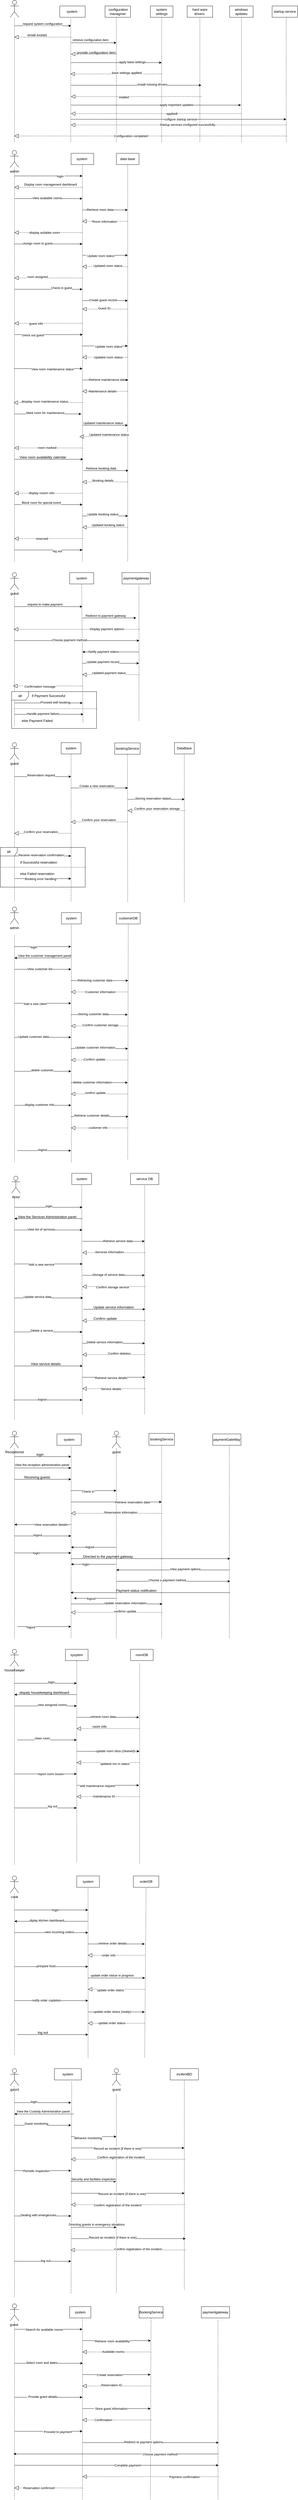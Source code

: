 <mxfile version="23.1.5" type="device">
  <diagram name="Page-1" id="i0xmo3SwFhiOVE0Dl-Tg">
    <mxGraphModel dx="1050" dy="621" grid="1" gridSize="10" guides="1" tooltips="1" connect="1" arrows="1" fold="1" page="1" pageScale="1" pageWidth="827" pageHeight="1169" math="0" shadow="0">
      <root>
        <mxCell id="0" />
        <mxCell id="1" parent="0" />
        <mxCell id="plBCVyBO84xqHsZT2GhB-1" value="" style="shape=umlActor;verticalLabelPosition=bottom;verticalAlign=top;html=1;outlineConnect=0;" parent="1" vertex="1">
          <mxGeometry x="65" y="20" width="30" height="60" as="geometry" />
        </mxCell>
        <mxCell id="plBCVyBO84xqHsZT2GhB-2" value="" style="endArrow=none;dashed=1;html=1;rounded=0;" parent="1" target="plBCVyBO84xqHsZT2GhB-1" edge="1">
          <mxGeometry width="50" height="50" relative="1" as="geometry">
            <mxPoint x="80" y="520" as="sourcePoint" />
            <mxPoint x="440" y="300" as="targetPoint" />
          </mxGeometry>
        </mxCell>
        <mxCell id="plBCVyBO84xqHsZT2GhB-3" value="system settings" style="rounded=0;whiteSpace=wrap;html=1;" parent="1" vertex="1">
          <mxGeometry x="560" y="40" width="80" height="40" as="geometry" />
        </mxCell>
        <mxCell id="plBCVyBO84xqHsZT2GhB-4" value="" style="endArrow=none;dashed=1;html=1;rounded=0;entryX=0.5;entryY=1;entryDx=0;entryDy=0;" parent="1" target="plBCVyBO84xqHsZT2GhB-3" edge="1">
          <mxGeometry width="50" height="50" relative="1" as="geometry">
            <mxPoint x="600" y="520" as="sourcePoint" />
            <mxPoint x="600" y="100" as="targetPoint" />
          </mxGeometry>
        </mxCell>
        <mxCell id="plBCVyBO84xqHsZT2GhB-5" value="&amp;nbsp;configuration managmer" style="rounded=0;whiteSpace=wrap;html=1;" parent="1" vertex="1">
          <mxGeometry x="400" y="40" width="90" height="40" as="geometry" />
        </mxCell>
        <mxCell id="plBCVyBO84xqHsZT2GhB-6" value="" style="endArrow=none;dashed=1;html=1;rounded=0;" parent="1" edge="1">
          <mxGeometry width="50" height="50" relative="1" as="geometry">
            <mxPoint x="440" y="520" as="sourcePoint" />
            <mxPoint x="440" y="80" as="targetPoint" />
          </mxGeometry>
        </mxCell>
        <mxCell id="plBCVyBO84xqHsZT2GhB-7" value="system&amp;nbsp;" style="rounded=0;whiteSpace=wrap;html=1;" parent="1" vertex="1">
          <mxGeometry x="240" y="40" width="90" height="40" as="geometry" />
        </mxCell>
        <mxCell id="plBCVyBO84xqHsZT2GhB-9" value="" style="endArrow=none;dashed=1;html=1;rounded=0;entryX=0.431;entryY=1.08;entryDx=0;entryDy=0;entryPerimeter=0;" parent="1" target="plBCVyBO84xqHsZT2GhB-7" edge="1">
          <mxGeometry width="50" height="50" relative="1" as="geometry">
            <mxPoint x="279" y="520" as="sourcePoint" />
            <mxPoint x="310" y="100" as="targetPoint" />
          </mxGeometry>
        </mxCell>
        <mxCell id="plBCVyBO84xqHsZT2GhB-10" value="hard ware drivers&amp;nbsp;" style="rounded=0;whiteSpace=wrap;html=1;" parent="1" vertex="1">
          <mxGeometry x="690" y="40" width="90" height="40" as="geometry" />
        </mxCell>
        <mxCell id="plBCVyBO84xqHsZT2GhB-11" value="" style="endArrow=none;dashed=1;html=1;rounded=0;entryX=0.5;entryY=1;entryDx=0;entryDy=0;" parent="1" target="plBCVyBO84xqHsZT2GhB-10" edge="1">
          <mxGeometry width="50" height="50" relative="1" as="geometry">
            <mxPoint x="735" y="520" as="sourcePoint" />
            <mxPoint x="641.02" y="80.8" as="targetPoint" />
          </mxGeometry>
        </mxCell>
        <mxCell id="plBCVyBO84xqHsZT2GhB-12" value="" style="endArrow=classic;html=1;rounded=0;" parent="1" edge="1">
          <mxGeometry width="50" height="50" relative="1" as="geometry">
            <mxPoint x="80" y="110" as="sourcePoint" />
            <mxPoint x="280" y="110" as="targetPoint" />
          </mxGeometry>
        </mxCell>
        <mxCell id="plBCVyBO84xqHsZT2GhB-13" value="request system configuration" style="edgeLabel;html=1;align=center;verticalAlign=middle;resizable=0;points=[];" parent="plBCVyBO84xqHsZT2GhB-12" vertex="1" connectable="0">
          <mxGeometry x="0.349" y="1" relative="1" as="geometry">
            <mxPoint x="-36" y="-6" as="offset" />
          </mxGeometry>
        </mxCell>
        <mxCell id="plBCVyBO84xqHsZT2GhB-14" value="" style="endArrow=classic;html=1;rounded=0;" parent="1" edge="1">
          <mxGeometry width="50" height="50" relative="1" as="geometry">
            <mxPoint x="280" y="170" as="sourcePoint" />
            <mxPoint x="440" y="170" as="targetPoint" />
          </mxGeometry>
        </mxCell>
        <mxCell id="plBCVyBO84xqHsZT2GhB-15" value="retrieve configuration item&amp;nbsp;" style="edgeLabel;html=1;align=center;verticalAlign=middle;resizable=0;points=[];" parent="plBCVyBO84xqHsZT2GhB-14" vertex="1" connectable="0">
          <mxGeometry x="0.028" y="2" relative="1" as="geometry">
            <mxPoint x="-12" y="-8" as="offset" />
          </mxGeometry>
        </mxCell>
        <mxCell id="plBCVyBO84xqHsZT2GhB-17" value="" style="endArrow=block;dashed=1;endFill=0;endSize=12;html=1;rounded=0;" parent="1" edge="1">
          <mxGeometry width="160" relative="1" as="geometry">
            <mxPoint x="440" y="210" as="sourcePoint" />
            <mxPoint x="280" y="210" as="targetPoint" />
          </mxGeometry>
        </mxCell>
        <mxCell id="plBCVyBO84xqHsZT2GhB-18" value="provide configuration item&amp;nbsp;" style="text;html=1;align=center;verticalAlign=middle;resizable=0;points=[];autosize=1;strokeColor=none;fillColor=none;" parent="1" vertex="1">
          <mxGeometry x="290" y="190" width="160" height="30" as="geometry" />
        </mxCell>
        <mxCell id="plBCVyBO84xqHsZT2GhB-19" value="" style="endArrow=classic;html=1;rounded=0;" parent="1" edge="1">
          <mxGeometry width="50" height="50" relative="1" as="geometry">
            <mxPoint x="280" y="240" as="sourcePoint" />
            <mxPoint x="600" y="240" as="targetPoint" />
          </mxGeometry>
        </mxCell>
        <mxCell id="plBCVyBO84xqHsZT2GhB-20" value="apply base settings" style="edgeLabel;html=1;align=center;verticalAlign=middle;resizable=0;points=[];" parent="plBCVyBO84xqHsZT2GhB-19" vertex="1" connectable="0">
          <mxGeometry x="0.287" y="2" relative="1" as="geometry">
            <mxPoint x="10" as="offset" />
          </mxGeometry>
        </mxCell>
        <mxCell id="plBCVyBO84xqHsZT2GhB-21" value="windows apdates" style="rounded=0;whiteSpace=wrap;html=1;" parent="1" vertex="1">
          <mxGeometry x="840" y="40" width="83" height="40" as="geometry" />
        </mxCell>
        <mxCell id="plBCVyBO84xqHsZT2GhB-22" value="" style="endArrow=none;dashed=1;html=1;rounded=0;entryX=0.5;entryY=1;entryDx=0;entryDy=0;" parent="1" target="plBCVyBO84xqHsZT2GhB-21" edge="1">
          <mxGeometry width="50" height="50" relative="1" as="geometry">
            <mxPoint x="882" y="520" as="sourcePoint" />
            <mxPoint x="600" y="180" as="targetPoint" />
          </mxGeometry>
        </mxCell>
        <mxCell id="plBCVyBO84xqHsZT2GhB-23" value="startup service" style="rounded=0;whiteSpace=wrap;html=1;" parent="1" vertex="1">
          <mxGeometry x="990" y="40" width="90" height="40" as="geometry" />
        </mxCell>
        <mxCell id="plBCVyBO84xqHsZT2GhB-24" value="" style="endArrow=none;dashed=1;html=1;rounded=0;" parent="1" edge="1">
          <mxGeometry width="50" height="50" relative="1" as="geometry">
            <mxPoint x="1040" y="520" as="sourcePoint" />
            <mxPoint x="1040" y="80" as="targetPoint" />
          </mxGeometry>
        </mxCell>
        <mxCell id="plBCVyBO84xqHsZT2GhB-25" value="" style="endArrow=classic;html=1;rounded=0;" parent="1" edge="1">
          <mxGeometry width="50" height="50" relative="1" as="geometry">
            <mxPoint x="280" y="320" as="sourcePoint" />
            <mxPoint x="740" y="320" as="targetPoint" />
          </mxGeometry>
        </mxCell>
        <mxCell id="plBCVyBO84xqHsZT2GhB-26" value="install missing drivers" style="edgeLabel;html=1;align=center;verticalAlign=middle;resizable=0;points=[];" parent="plBCVyBO84xqHsZT2GhB-25" vertex="1" connectable="0">
          <mxGeometry x="0.248" y="3" relative="1" as="geometry">
            <mxPoint as="offset" />
          </mxGeometry>
        </mxCell>
        <mxCell id="plBCVyBO84xqHsZT2GhB-27" value="" style="endArrow=classic;html=1;rounded=0;" parent="1" edge="1">
          <mxGeometry width="50" height="50" relative="1" as="geometry">
            <mxPoint x="280" y="390" as="sourcePoint" />
            <mxPoint x="880" y="390" as="targetPoint" />
          </mxGeometry>
        </mxCell>
        <mxCell id="plBCVyBO84xqHsZT2GhB-28" value="apply important updates" style="edgeLabel;html=1;align=center;verticalAlign=middle;resizable=0;points=[];" parent="plBCVyBO84xqHsZT2GhB-27" vertex="1" connectable="0">
          <mxGeometry x="0.24" y="1" relative="1" as="geometry">
            <mxPoint as="offset" />
          </mxGeometry>
        </mxCell>
        <mxCell id="plBCVyBO84xqHsZT2GhB-29" value="" style="endArrow=classic;html=1;rounded=0;" parent="1" edge="1">
          <mxGeometry width="50" height="50" relative="1" as="geometry">
            <mxPoint x="280" y="440" as="sourcePoint" />
            <mxPoint x="1040" y="440" as="targetPoint" />
          </mxGeometry>
        </mxCell>
        <mxCell id="plBCVyBO84xqHsZT2GhB-30" value="cofigure startup service" style="edgeLabel;html=1;align=center;verticalAlign=middle;resizable=0;points=[];" parent="plBCVyBO84xqHsZT2GhB-29" vertex="1" connectable="0">
          <mxGeometry x="0.017" relative="1" as="geometry">
            <mxPoint as="offset" />
          </mxGeometry>
        </mxCell>
        <mxCell id="plBCVyBO84xqHsZT2GhB-32" value="" style="endArrow=block;dashed=1;endFill=0;endSize=12;html=1;rounded=0;" parent="1" edge="1">
          <mxGeometry width="160" relative="1" as="geometry">
            <mxPoint x="280" y="150" as="sourcePoint" />
            <mxPoint x="80" y="150" as="targetPoint" />
          </mxGeometry>
        </mxCell>
        <mxCell id="plBCVyBO84xqHsZT2GhB-33" value="email exsists" style="text;html=1;align=center;verticalAlign=middle;resizable=0;points=[];autosize=1;strokeColor=none;fillColor=none;" parent="1" vertex="1">
          <mxGeometry x="115" y="128" width="90" height="30" as="geometry" />
        </mxCell>
        <mxCell id="plBCVyBO84xqHsZT2GhB-34" value="" style="endArrow=block;dashed=1;endFill=0;endSize=12;html=1;rounded=0;" parent="1" edge="1">
          <mxGeometry width="160" relative="1" as="geometry">
            <mxPoint x="600" y="280" as="sourcePoint" />
            <mxPoint x="278.4" y="280" as="targetPoint" />
          </mxGeometry>
        </mxCell>
        <mxCell id="plBCVyBO84xqHsZT2GhB-35" value="base settings appllied&amp;nbsp;" style="edgeLabel;html=1;align=center;verticalAlign=middle;resizable=0;points=[];" parent="plBCVyBO84xqHsZT2GhB-34" vertex="1" connectable="0">
          <mxGeometry x="-0.241" y="-4" relative="1" as="geometry">
            <mxPoint as="offset" />
          </mxGeometry>
        </mxCell>
        <mxCell id="plBCVyBO84xqHsZT2GhB-36" value="" style="endArrow=block;dashed=1;endFill=0;endSize=12;html=1;rounded=0;" parent="1" edge="1">
          <mxGeometry width="160" relative="1" as="geometry">
            <mxPoint x="740" y="360" as="sourcePoint" />
            <mxPoint x="280" y="360" as="targetPoint" />
          </mxGeometry>
        </mxCell>
        <mxCell id="plBCVyBO84xqHsZT2GhB-37" value="intalled" style="edgeLabel;html=1;align=center;verticalAlign=middle;resizable=0;points=[];" parent="plBCVyBO84xqHsZT2GhB-36" vertex="1" connectable="0">
          <mxGeometry x="0.191" y="2" relative="1" as="geometry">
            <mxPoint as="offset" />
          </mxGeometry>
        </mxCell>
        <mxCell id="plBCVyBO84xqHsZT2GhB-38" value="" style="endArrow=block;dashed=1;endFill=0;endSize=12;html=1;rounded=0;" parent="1" edge="1">
          <mxGeometry width="160" relative="1" as="geometry">
            <mxPoint x="880" y="420" as="sourcePoint" />
            <mxPoint x="280" y="420" as="targetPoint" />
          </mxGeometry>
        </mxCell>
        <mxCell id="plBCVyBO84xqHsZT2GhB-39" value="appliedt" style="edgeLabel;html=1;align=center;verticalAlign=middle;resizable=0;points=[];" parent="plBCVyBO84xqHsZT2GhB-38" vertex="1" connectable="0">
          <mxGeometry x="-0.186" relative="1" as="geometry">
            <mxPoint as="offset" />
          </mxGeometry>
        </mxCell>
        <mxCell id="plBCVyBO84xqHsZT2GhB-40" value="" style="endArrow=block;dashed=1;endFill=0;endSize=12;html=1;rounded=0;" parent="1" edge="1">
          <mxGeometry width="160" relative="1" as="geometry">
            <mxPoint x="1040" y="460" as="sourcePoint" />
            <mxPoint x="280" y="460" as="targetPoint" />
          </mxGeometry>
        </mxCell>
        <mxCell id="plBCVyBO84xqHsZT2GhB-41" value="&amp;nbsp;Startup services configured successfully." style="edgeLabel;html=1;align=center;verticalAlign=middle;resizable=0;points=[];" parent="plBCVyBO84xqHsZT2GhB-40" vertex="1" connectable="0">
          <mxGeometry x="-0.077" y="-1" relative="1" as="geometry">
            <mxPoint as="offset" />
          </mxGeometry>
        </mxCell>
        <mxCell id="plBCVyBO84xqHsZT2GhB-42" value="" style="endArrow=block;dashed=1;endFill=0;endSize=12;html=1;rounded=0;" parent="1" edge="1">
          <mxGeometry width="160" relative="1" as="geometry">
            <mxPoint x="1041.6" y="499" as="sourcePoint" />
            <mxPoint x="80" y="499" as="targetPoint" />
          </mxGeometry>
        </mxCell>
        <mxCell id="plBCVyBO84xqHsZT2GhB-43" value="Configuration completed" style="edgeLabel;html=1;align=center;verticalAlign=middle;resizable=0;points=[];" parent="plBCVyBO84xqHsZT2GhB-42" vertex="1" connectable="0">
          <mxGeometry x="0.146" relative="1" as="geometry">
            <mxPoint as="offset" />
          </mxGeometry>
        </mxCell>
        <mxCell id="plBCVyBO84xqHsZT2GhB-44" value="admin" style="shape=umlActor;verticalLabelPosition=bottom;verticalAlign=top;html=1;" parent="1" vertex="1">
          <mxGeometry x="65" y="550" width="30" height="60" as="geometry" />
        </mxCell>
        <mxCell id="plBCVyBO84xqHsZT2GhB-45" value="" style="endArrow=none;dashed=1;html=1;rounded=0;" parent="1" target="plBCVyBO84xqHsZT2GhB-44" edge="1">
          <mxGeometry width="50" height="50" relative="1" as="geometry">
            <mxPoint x="80" y="2000" as="sourcePoint" />
            <mxPoint x="80" y="690" as="targetPoint" />
          </mxGeometry>
        </mxCell>
        <mxCell id="plBCVyBO84xqHsZT2GhB-46" value="system&amp;nbsp;" style="rounded=0;whiteSpace=wrap;html=1;" parent="1" vertex="1">
          <mxGeometry x="280" y="560" width="80" height="40" as="geometry" />
        </mxCell>
        <mxCell id="plBCVyBO84xqHsZT2GhB-47" value="" style="endArrow=none;dashed=1;html=1;rounded=0;entryX=0.5;entryY=1;entryDx=0;entryDy=0;" parent="1" target="plBCVyBO84xqHsZT2GhB-46" edge="1">
          <mxGeometry width="50" height="50" relative="1" as="geometry">
            <mxPoint x="320" y="2000" as="sourcePoint" />
            <mxPoint x="242" y="600" as="targetPoint" />
          </mxGeometry>
        </mxCell>
        <mxCell id="plBCVyBO84xqHsZT2GhB-48" value="" style="endArrow=classic;html=1;rounded=0;" parent="1" edge="1">
          <mxGeometry width="50" height="50" relative="1" as="geometry">
            <mxPoint x="80" y="640" as="sourcePoint" />
            <mxPoint x="320" y="640" as="targetPoint" />
          </mxGeometry>
        </mxCell>
        <mxCell id="plBCVyBO84xqHsZT2GhB-49" value="login&amp;nbsp;" style="edgeLabel;html=1;align=center;verticalAlign=middle;resizable=0;points=[];" parent="plBCVyBO84xqHsZT2GhB-48" vertex="1" connectable="0">
          <mxGeometry x="0.355" y="-1" relative="1" as="geometry">
            <mxPoint as="offset" />
          </mxGeometry>
        </mxCell>
        <mxCell id="plBCVyBO84xqHsZT2GhB-50" value="" style="endArrow=block;dashed=1;endFill=0;endSize=12;html=1;rounded=0;" parent="1" edge="1">
          <mxGeometry width="160" relative="1" as="geometry">
            <mxPoint x="320" y="680" as="sourcePoint" />
            <mxPoint x="80" y="680" as="targetPoint" />
          </mxGeometry>
        </mxCell>
        <mxCell id="plBCVyBO84xqHsZT2GhB-51" value="Display room management dashboard" style="edgeLabel;html=1;align=center;verticalAlign=middle;resizable=0;points=[];" parent="plBCVyBO84xqHsZT2GhB-50" vertex="1" connectable="0">
          <mxGeometry x="-0.282" y="-2" relative="1" as="geometry">
            <mxPoint x="-27" y="-8" as="offset" />
          </mxGeometry>
        </mxCell>
        <mxCell id="plBCVyBO84xqHsZT2GhB-52" value="" style="endArrow=classic;html=1;rounded=0;" parent="1" edge="1">
          <mxGeometry width="50" height="50" relative="1" as="geometry">
            <mxPoint x="80" y="720" as="sourcePoint" />
            <mxPoint x="320" y="720" as="targetPoint" />
          </mxGeometry>
        </mxCell>
        <mxCell id="plBCVyBO84xqHsZT2GhB-53" value="View available rooms" style="edgeLabel;html=1;align=center;verticalAlign=middle;resizable=0;points=[];" parent="plBCVyBO84xqHsZT2GhB-52" vertex="1" connectable="0">
          <mxGeometry x="0.207" y="2" relative="1" as="geometry">
            <mxPoint x="-30" as="offset" />
          </mxGeometry>
        </mxCell>
        <mxCell id="plBCVyBO84xqHsZT2GhB-54" value="data base" style="rounded=0;whiteSpace=wrap;html=1;" parent="1" vertex="1">
          <mxGeometry x="440" y="560" width="80" height="40" as="geometry" />
        </mxCell>
        <mxCell id="plBCVyBO84xqHsZT2GhB-55" value="" style="endArrow=none;dashed=1;html=1;rounded=0;entryX=0.5;entryY=1;entryDx=0;entryDy=0;" parent="1" target="plBCVyBO84xqHsZT2GhB-54" edge="1">
          <mxGeometry width="50" height="50" relative="1" as="geometry">
            <mxPoint x="480" y="2000" as="sourcePoint" />
            <mxPoint x="380" y="820" as="targetPoint" />
          </mxGeometry>
        </mxCell>
        <mxCell id="plBCVyBO84xqHsZT2GhB-56" value="" style="endArrow=classic;html=1;rounded=0;" parent="1" edge="1">
          <mxGeometry width="50" height="50" relative="1" as="geometry">
            <mxPoint x="320" y="760" as="sourcePoint" />
            <mxPoint x="480" y="760" as="targetPoint" />
          </mxGeometry>
        </mxCell>
        <mxCell id="plBCVyBO84xqHsZT2GhB-57" value="Retrieve room data" style="edgeLabel;html=1;align=center;verticalAlign=middle;resizable=0;points=[];" parent="plBCVyBO84xqHsZT2GhB-56" vertex="1" connectable="0">
          <mxGeometry x="-0.233" y="1" relative="1" as="geometry">
            <mxPoint as="offset" />
          </mxGeometry>
        </mxCell>
        <mxCell id="plBCVyBO84xqHsZT2GhB-60" value="" style="endArrow=block;dashed=1;endFill=0;endSize=12;html=1;rounded=0;" parent="1" edge="1">
          <mxGeometry width="160" relative="1" as="geometry">
            <mxPoint x="480" y="800" as="sourcePoint" />
            <mxPoint x="320" y="800" as="targetPoint" />
          </mxGeometry>
        </mxCell>
        <mxCell id="plBCVyBO84xqHsZT2GhB-61" value="Room information" style="edgeLabel;html=1;align=center;verticalAlign=middle;resizable=0;points=[];" parent="plBCVyBO84xqHsZT2GhB-60" vertex="1" connectable="0">
          <mxGeometry x="0.215" y="1" relative="1" as="geometry">
            <mxPoint x="15" as="offset" />
          </mxGeometry>
        </mxCell>
        <mxCell id="plBCVyBO84xqHsZT2GhB-62" value="" style="endArrow=block;dashed=1;endFill=0;endSize=12;html=1;rounded=0;" parent="1" edge="1">
          <mxGeometry width="160" relative="1" as="geometry">
            <mxPoint x="320" y="840" as="sourcePoint" />
            <mxPoint x="80" y="840" as="targetPoint" />
          </mxGeometry>
        </mxCell>
        <mxCell id="plBCVyBO84xqHsZT2GhB-63" value="display avilabke room" style="edgeLabel;html=1;align=center;verticalAlign=middle;resizable=0;points=[];" parent="plBCVyBO84xqHsZT2GhB-62" vertex="1" connectable="0">
          <mxGeometry x="0.605" y="-2" relative="1" as="geometry">
            <mxPoint x="58" y="2" as="offset" />
          </mxGeometry>
        </mxCell>
        <mxCell id="plBCVyBO84xqHsZT2GhB-64" value="" style="endArrow=classic;html=1;rounded=0;" parent="1" edge="1">
          <mxGeometry width="50" height="50" relative="1" as="geometry">
            <mxPoint x="80" y="880" as="sourcePoint" />
            <mxPoint x="320" y="880" as="targetPoint" />
          </mxGeometry>
        </mxCell>
        <mxCell id="plBCVyBO84xqHsZT2GhB-65" value="Assign room to guest" style="edgeLabel;html=1;align=center;verticalAlign=middle;resizable=0;points=[];" parent="plBCVyBO84xqHsZT2GhB-64" vertex="1" connectable="0">
          <mxGeometry x="-0.322" y="2" relative="1" as="geometry">
            <mxPoint as="offset" />
          </mxGeometry>
        </mxCell>
        <mxCell id="plBCVyBO84xqHsZT2GhB-66" value="" style="endArrow=classic;html=1;rounded=0;" parent="1" edge="1">
          <mxGeometry width="50" height="50" relative="1" as="geometry">
            <mxPoint x="320" y="920" as="sourcePoint" />
            <mxPoint x="480" y="920" as="targetPoint" />
          </mxGeometry>
        </mxCell>
        <mxCell id="plBCVyBO84xqHsZT2GhB-67" value="&amp;nbsp;Update room status" style="edgeLabel;html=1;align=center;verticalAlign=middle;resizable=0;points=[];" parent="plBCVyBO84xqHsZT2GhB-66" vertex="1" connectable="0">
          <mxGeometry x="-0.215" y="-2" relative="1" as="geometry">
            <mxPoint as="offset" />
          </mxGeometry>
        </mxCell>
        <mxCell id="plBCVyBO84xqHsZT2GhB-68" value="" style="endArrow=block;dashed=1;endFill=0;endSize=12;html=1;rounded=0;" parent="1" edge="1">
          <mxGeometry width="160" relative="1" as="geometry">
            <mxPoint x="480" y="960" as="sourcePoint" />
            <mxPoint x="320" y="960" as="targetPoint" />
          </mxGeometry>
        </mxCell>
        <mxCell id="plBCVyBO84xqHsZT2GhB-69" value="&amp;nbsp;Updated room status" style="edgeLabel;html=1;align=center;verticalAlign=middle;resizable=0;points=[];" parent="plBCVyBO84xqHsZT2GhB-68" vertex="1" connectable="0">
          <mxGeometry x="-0.237" y="-3" relative="1" as="geometry">
            <mxPoint x="-11" as="offset" />
          </mxGeometry>
        </mxCell>
        <mxCell id="plBCVyBO84xqHsZT2GhB-71" value="" style="endArrow=block;dashed=1;endFill=0;endSize=12;html=1;rounded=0;" parent="1" edge="1">
          <mxGeometry width="160" relative="1" as="geometry">
            <mxPoint x="320" y="1000" as="sourcePoint" />
            <mxPoint x="80" y="1000" as="targetPoint" />
          </mxGeometry>
        </mxCell>
        <mxCell id="plBCVyBO84xqHsZT2GhB-72" value="room assigned" style="edgeLabel;html=1;align=center;verticalAlign=middle;resizable=0;points=[];" parent="plBCVyBO84xqHsZT2GhB-71" vertex="1" connectable="0">
          <mxGeometry x="0.33" y="-4" relative="1" as="geometry">
            <mxPoint as="offset" />
          </mxGeometry>
        </mxCell>
        <mxCell id="plBCVyBO84xqHsZT2GhB-73" value="" style="endArrow=classic;html=1;rounded=0;" parent="1" edge="1">
          <mxGeometry width="50" height="50" relative="1" as="geometry">
            <mxPoint x="80" y="1040" as="sourcePoint" />
            <mxPoint x="320" y="1040" as="targetPoint" />
          </mxGeometry>
        </mxCell>
        <mxCell id="plBCVyBO84xqHsZT2GhB-74" value="Check-in guest" style="edgeLabel;html=1;align=center;verticalAlign=middle;resizable=0;points=[];" parent="plBCVyBO84xqHsZT2GhB-73" vertex="1" connectable="0">
          <mxGeometry x="0.378" y="-2" relative="1" as="geometry">
            <mxPoint y="-7" as="offset" />
          </mxGeometry>
        </mxCell>
        <mxCell id="plBCVyBO84xqHsZT2GhB-75" value="" style="endArrow=classic;html=1;rounded=0;" parent="1" edge="1">
          <mxGeometry width="50" height="50" relative="1" as="geometry">
            <mxPoint x="320" y="1080" as="sourcePoint" />
            <mxPoint x="480" y="1080" as="targetPoint" />
          </mxGeometry>
        </mxCell>
        <mxCell id="plBCVyBO84xqHsZT2GhB-76" value="Create guest record" style="edgeLabel;html=1;align=center;verticalAlign=middle;resizable=0;points=[];" parent="plBCVyBO84xqHsZT2GhB-75" vertex="1" connectable="0">
          <mxGeometry x="-0.463" y="2" relative="1" as="geometry">
            <mxPoint x="29" as="offset" />
          </mxGeometry>
        </mxCell>
        <mxCell id="plBCVyBO84xqHsZT2GhB-78" value="" style="endArrow=block;dashed=1;endFill=0;endSize=12;html=1;rounded=0;" parent="1" edge="1">
          <mxGeometry width="160" relative="1" as="geometry">
            <mxPoint x="480" y="1110" as="sourcePoint" />
            <mxPoint x="320" y="1110" as="targetPoint" />
          </mxGeometry>
        </mxCell>
        <mxCell id="plBCVyBO84xqHsZT2GhB-80" value="Guest ID" style="edgeLabel;html=1;align=center;verticalAlign=middle;resizable=0;points=[];" parent="plBCVyBO84xqHsZT2GhB-78" vertex="1" connectable="0">
          <mxGeometry x="0.04" y="-3" relative="1" as="geometry">
            <mxPoint as="offset" />
          </mxGeometry>
        </mxCell>
        <mxCell id="plBCVyBO84xqHsZT2GhB-81" value="" style="endArrow=block;dashed=1;endFill=0;endSize=12;html=1;rounded=0;" parent="1" edge="1">
          <mxGeometry width="160" relative="1" as="geometry">
            <mxPoint x="320" y="1160" as="sourcePoint" />
            <mxPoint x="80" y="1160" as="targetPoint" />
          </mxGeometry>
        </mxCell>
        <mxCell id="plBCVyBO84xqHsZT2GhB-82" value="guest info" style="edgeLabel;html=1;align=center;verticalAlign=middle;resizable=0;points=[];" parent="plBCVyBO84xqHsZT2GhB-81" vertex="1" connectable="0">
          <mxGeometry x="0.367" y="1" relative="1" as="geometry">
            <mxPoint as="offset" />
          </mxGeometry>
        </mxCell>
        <mxCell id="plBCVyBO84xqHsZT2GhB-83" value="" style="endArrow=classic;html=1;rounded=0;" parent="1" edge="1">
          <mxGeometry width="50" height="50" relative="1" as="geometry">
            <mxPoint x="80" y="1200" as="sourcePoint" />
            <mxPoint x="320.8" y="1200" as="targetPoint" />
          </mxGeometry>
        </mxCell>
        <mxCell id="plBCVyBO84xqHsZT2GhB-84" value="check out guest" style="edgeLabel;html=1;align=center;verticalAlign=middle;resizable=0;points=[];" parent="plBCVyBO84xqHsZT2GhB-83" vertex="1" connectable="0">
          <mxGeometry x="-0.462" y="-2" relative="1" as="geometry">
            <mxPoint as="offset" />
          </mxGeometry>
        </mxCell>
        <mxCell id="plBCVyBO84xqHsZT2GhB-85" value="" style="endArrow=block;dashed=1;endFill=0;endSize=12;html=1;rounded=0;" parent="1" edge="1">
          <mxGeometry width="160" relative="1" as="geometry">
            <mxPoint x="480" y="1280" as="sourcePoint" />
            <mxPoint x="320" y="1280" as="targetPoint" />
          </mxGeometry>
        </mxCell>
        <mxCell id="plBCVyBO84xqHsZT2GhB-86" value="&amp;nbsp;Updated room status" style="edgeLabel;html=1;align=center;verticalAlign=middle;resizable=0;points=[];" parent="plBCVyBO84xqHsZT2GhB-85" vertex="1" connectable="0">
          <mxGeometry x="-0.105" relative="1" as="geometry">
            <mxPoint as="offset" />
          </mxGeometry>
        </mxCell>
        <mxCell id="plBCVyBO84xqHsZT2GhB-87" value="" style="endArrow=classic;html=1;rounded=0;" parent="1" edge="1">
          <mxGeometry width="50" height="50" relative="1" as="geometry">
            <mxPoint x="320" y="1240" as="sourcePoint" />
            <mxPoint x="480" y="1240" as="targetPoint" />
          </mxGeometry>
        </mxCell>
        <mxCell id="plBCVyBO84xqHsZT2GhB-88" value="&amp;nbsp;Update room status" style="edgeLabel;html=1;align=center;verticalAlign=middle;resizable=0;points=[];" parent="plBCVyBO84xqHsZT2GhB-87" vertex="1" connectable="0">
          <mxGeometry x="0.13" y="-2" relative="1" as="geometry">
            <mxPoint as="offset" />
          </mxGeometry>
        </mxCell>
        <mxCell id="plBCVyBO84xqHsZT2GhB-89" value="" style="endArrow=classic;html=1;rounded=0;" parent="1" edge="1">
          <mxGeometry width="50" height="50" relative="1" as="geometry">
            <mxPoint x="78.4" y="1320" as="sourcePoint" />
            <mxPoint x="320" y="1320" as="targetPoint" />
          </mxGeometry>
        </mxCell>
        <mxCell id="plBCVyBO84xqHsZT2GhB-90" value="View room maintenance status" style="edgeLabel;html=1;align=center;verticalAlign=middle;resizable=0;points=[];" parent="plBCVyBO84xqHsZT2GhB-89" vertex="1" connectable="0">
          <mxGeometry x="0.119" y="-2" relative="1" as="geometry">
            <mxPoint as="offset" />
          </mxGeometry>
        </mxCell>
        <mxCell id="plBCVyBO84xqHsZT2GhB-91" value="" style="endArrow=classic;html=1;rounded=0;" parent="1" edge="1">
          <mxGeometry width="50" height="50" relative="1" as="geometry">
            <mxPoint x="320" y="1360" as="sourcePoint" />
            <mxPoint x="481.6" y="1360" as="targetPoint" />
          </mxGeometry>
        </mxCell>
        <mxCell id="plBCVyBO84xqHsZT2GhB-92" value="Retrieve maintenance data" style="edgeLabel;html=1;align=center;verticalAlign=middle;resizable=0;points=[];" parent="plBCVyBO84xqHsZT2GhB-91" vertex="1" connectable="0">
          <mxGeometry x="0.082" y="1" relative="1" as="geometry">
            <mxPoint as="offset" />
          </mxGeometry>
        </mxCell>
        <mxCell id="plBCVyBO84xqHsZT2GhB-93" value="" style="endArrow=block;dashed=1;endFill=0;endSize=12;html=1;rounded=0;" parent="1" edge="1">
          <mxGeometry width="160" relative="1" as="geometry">
            <mxPoint x="480" y="1400" as="sourcePoint" />
            <mxPoint x="320" y="1400" as="targetPoint" />
          </mxGeometry>
        </mxCell>
        <mxCell id="plBCVyBO84xqHsZT2GhB-94" value="Maintenance details" style="edgeLabel;html=1;align=center;verticalAlign=middle;resizable=0;points=[];" parent="plBCVyBO84xqHsZT2GhB-93" vertex="1" connectable="0">
          <mxGeometry x="0.12" relative="1" as="geometry">
            <mxPoint as="offset" />
          </mxGeometry>
        </mxCell>
        <mxCell id="plBCVyBO84xqHsZT2GhB-95" value="" style="endArrow=block;dashed=1;endFill=0;endSize=12;html=1;rounded=0;" parent="1" edge="1">
          <mxGeometry width="160" relative="1" as="geometry">
            <mxPoint x="320" y="1440" as="sourcePoint" />
            <mxPoint x="77.6" y="1440" as="targetPoint" />
          </mxGeometry>
        </mxCell>
        <mxCell id="plBCVyBO84xqHsZT2GhB-96" value="desplay room maintenance status" style="edgeLabel;html=1;align=center;verticalAlign=middle;resizable=0;points=[];" parent="plBCVyBO84xqHsZT2GhB-95" vertex="1" connectable="0">
          <mxGeometry x="0.188" y="-4" relative="1" as="geometry">
            <mxPoint x="11" as="offset" />
          </mxGeometry>
        </mxCell>
        <mxCell id="plBCVyBO84xqHsZT2GhB-97" value="" style="endArrow=classic;html=1;rounded=0;" parent="1" edge="1">
          <mxGeometry width="50" height="50" relative="1" as="geometry">
            <mxPoint x="80" y="1480" as="sourcePoint" />
            <mxPoint x="316" y="1480" as="targetPoint" />
          </mxGeometry>
        </mxCell>
        <mxCell id="plBCVyBO84xqHsZT2GhB-100" value="Mark room for maintenance" style="edgeLabel;html=1;align=center;verticalAlign=middle;resizable=0;points=[];" parent="plBCVyBO84xqHsZT2GhB-97" vertex="1" connectable="0">
          <mxGeometry x="-0.08" y="4" relative="1" as="geometry">
            <mxPoint as="offset" />
          </mxGeometry>
        </mxCell>
        <mxCell id="plBCVyBO84xqHsZT2GhB-101" value="" style="endArrow=block;dashed=1;endFill=0;endSize=12;html=1;rounded=0;" parent="1" edge="1">
          <mxGeometry width="160" relative="1" as="geometry">
            <mxPoint x="481" y="1560" as="sourcePoint" />
            <mxPoint x="310" y="1560" as="targetPoint" />
          </mxGeometry>
        </mxCell>
        <mxCell id="plBCVyBO84xqHsZT2GhB-102" value="Updated maintenance status" style="edgeLabel;html=1;align=center;verticalAlign=middle;resizable=0;points=[];" parent="plBCVyBO84xqHsZT2GhB-101" vertex="1" connectable="0">
          <mxGeometry x="-0.164" y="1" relative="1" as="geometry">
            <mxPoint x="4" y="-8" as="offset" />
          </mxGeometry>
        </mxCell>
        <mxCell id="plBCVyBO84xqHsZT2GhB-103" value="" style="endArrow=block;dashed=1;endFill=0;endSize=12;html=1;rounded=0;" parent="1" edge="1">
          <mxGeometry width="160" relative="1" as="geometry">
            <mxPoint x="320" y="1600" as="sourcePoint" />
            <mxPoint x="80" y="1600" as="targetPoint" />
          </mxGeometry>
        </mxCell>
        <mxCell id="plBCVyBO84xqHsZT2GhB-106" value="room marked" style="edgeLabel;html=1;align=center;verticalAlign=middle;resizable=0;points=[];" parent="plBCVyBO84xqHsZT2GhB-103" vertex="1" connectable="0">
          <mxGeometry x="0.047" y="-1" relative="1" as="geometry">
            <mxPoint as="offset" />
          </mxGeometry>
        </mxCell>
        <mxCell id="plBCVyBO84xqHsZT2GhB-104" value="" style="endArrow=classic;html=1;rounded=0;" parent="1" edge="1">
          <mxGeometry width="50" height="50" relative="1" as="geometry">
            <mxPoint x="320" y="1520" as="sourcePoint" />
            <mxPoint x="480" y="1520" as="targetPoint" />
          </mxGeometry>
        </mxCell>
        <mxCell id="plBCVyBO84xqHsZT2GhB-105" value="Updated maintenance status" style="edgeLabel;html=1;align=center;verticalAlign=middle;resizable=0;points=[];" parent="plBCVyBO84xqHsZT2GhB-104" vertex="1" connectable="0">
          <mxGeometry x="-0.14" y="2" relative="1" as="geometry">
            <mxPoint x="4" y="-6" as="offset" />
          </mxGeometry>
        </mxCell>
        <mxCell id="plBCVyBO84xqHsZT2GhB-107" value="" style="endArrow=classic;html=1;rounded=0;" parent="1" edge="1">
          <mxGeometry width="50" height="50" relative="1" as="geometry">
            <mxPoint x="80" y="1640" as="sourcePoint" />
            <mxPoint x="322.4" y="1640" as="targetPoint" />
          </mxGeometry>
        </mxCell>
        <mxCell id="plBCVyBO84xqHsZT2GhB-108" value="View room availability calendar" style="text;html=1;align=center;verticalAlign=middle;resizable=0;points=[];autosize=1;strokeColor=none;fillColor=none;" parent="1" vertex="1">
          <mxGeometry x="85" y="1618" width="190" height="30" as="geometry" />
        </mxCell>
        <mxCell id="plBCVyBO84xqHsZT2GhB-109" value="" style="endArrow=classic;html=1;rounded=0;" parent="1" edge="1">
          <mxGeometry width="50" height="50" relative="1" as="geometry">
            <mxPoint x="324" y="1680" as="sourcePoint" />
            <mxPoint x="482.4" y="1680" as="targetPoint" />
          </mxGeometry>
        </mxCell>
        <mxCell id="plBCVyBO84xqHsZT2GhB-110" value="&amp;nbsp;Retrieve booking data" style="edgeLabel;html=1;align=center;verticalAlign=middle;resizable=0;points=[];" parent="plBCVyBO84xqHsZT2GhB-109" vertex="1" connectable="0">
          <mxGeometry x="-0.343" y="3" relative="1" as="geometry">
            <mxPoint x="8" y="-5" as="offset" />
          </mxGeometry>
        </mxCell>
        <mxCell id="plBCVyBO84xqHsZT2GhB-111" value="" style="endArrow=block;dashed=1;endFill=0;endSize=12;html=1;rounded=0;" parent="1" edge="1">
          <mxGeometry width="160" relative="1" as="geometry">
            <mxPoint x="480" y="1720" as="sourcePoint" />
            <mxPoint x="320" y="1720" as="targetPoint" />
          </mxGeometry>
        </mxCell>
        <mxCell id="plBCVyBO84xqHsZT2GhB-112" value="Booking details" style="edgeLabel;html=1;align=center;verticalAlign=middle;resizable=0;points=[];" parent="plBCVyBO84xqHsZT2GhB-111" vertex="1" connectable="0">
          <mxGeometry x="0.33" y="3" relative="1" as="geometry">
            <mxPoint x="18" y="-8" as="offset" />
          </mxGeometry>
        </mxCell>
        <mxCell id="plBCVyBO84xqHsZT2GhB-113" value="" style="endArrow=block;dashed=1;endFill=0;endSize=12;html=1;rounded=0;" parent="1" edge="1">
          <mxGeometry width="160" relative="1" as="geometry">
            <mxPoint x="320" y="1760" as="sourcePoint" />
            <mxPoint x="80" y="1760" as="targetPoint" />
          </mxGeometry>
        </mxCell>
        <mxCell id="plBCVyBO84xqHsZT2GhB-114" value="display rooom info" style="edgeLabel;html=1;align=center;verticalAlign=middle;resizable=0;points=[];" parent="plBCVyBO84xqHsZT2GhB-113" vertex="1" connectable="0">
          <mxGeometry x="0.212" y="-1" relative="1" as="geometry">
            <mxPoint as="offset" />
          </mxGeometry>
        </mxCell>
        <mxCell id="plBCVyBO84xqHsZT2GhB-115" value="" style="endArrow=classic;html=1;rounded=0;" parent="1" edge="1">
          <mxGeometry width="50" height="50" relative="1" as="geometry">
            <mxPoint x="80" y="1800" as="sourcePoint" />
            <mxPoint x="320" y="1800" as="targetPoint" />
          </mxGeometry>
        </mxCell>
        <mxCell id="plBCVyBO84xqHsZT2GhB-116" value="&amp;nbsp;Block room for special event" style="edgeLabel;html=1;align=center;verticalAlign=middle;resizable=0;points=[];" parent="plBCVyBO84xqHsZT2GhB-115" vertex="1" connectable="0">
          <mxGeometry x="-0.395" y="5" relative="1" as="geometry">
            <mxPoint x="20" y="-2" as="offset" />
          </mxGeometry>
        </mxCell>
        <mxCell id="plBCVyBO84xqHsZT2GhB-117" value="" style="endArrow=classic;html=1;rounded=0;" parent="1" edge="1">
          <mxGeometry width="50" height="50" relative="1" as="geometry">
            <mxPoint x="320" y="1840" as="sourcePoint" />
            <mxPoint x="480.8" y="1840" as="targetPoint" />
          </mxGeometry>
        </mxCell>
        <mxCell id="plBCVyBO84xqHsZT2GhB-118" value="Update booking status" style="edgeLabel;html=1;align=center;verticalAlign=middle;resizable=0;points=[];" parent="plBCVyBO84xqHsZT2GhB-117" vertex="1" connectable="0">
          <mxGeometry x="-0.51" y="2" relative="1" as="geometry">
            <mxPoint x="32" y="-4" as="offset" />
          </mxGeometry>
        </mxCell>
        <mxCell id="plBCVyBO84xqHsZT2GhB-119" value="" style="endArrow=block;dashed=1;endFill=0;endSize=12;html=1;rounded=0;" parent="1" edge="1">
          <mxGeometry width="160" relative="1" as="geometry">
            <mxPoint x="480" y="1880" as="sourcePoint" />
            <mxPoint x="320" y="1880" as="targetPoint" />
          </mxGeometry>
        </mxCell>
        <mxCell id="plBCVyBO84xqHsZT2GhB-120" value="Updated booking status" style="edgeLabel;html=1;align=center;verticalAlign=middle;resizable=0;points=[];" parent="plBCVyBO84xqHsZT2GhB-119" vertex="1" connectable="0">
          <mxGeometry x="-0.33" relative="1" as="geometry">
            <mxPoint x="-17" y="-8" as="offset" />
          </mxGeometry>
        </mxCell>
        <mxCell id="plBCVyBO84xqHsZT2GhB-121" value="" style="endArrow=block;dashed=1;endFill=0;endSize=12;html=1;rounded=0;" parent="1" edge="1">
          <mxGeometry width="160" relative="1" as="geometry">
            <mxPoint x="320" y="1920" as="sourcePoint" />
            <mxPoint x="80" y="1920" as="targetPoint" />
          </mxGeometry>
        </mxCell>
        <mxCell id="plBCVyBO84xqHsZT2GhB-122" value="reserved" style="edgeLabel;html=1;align=center;verticalAlign=middle;resizable=0;points=[];" parent="plBCVyBO84xqHsZT2GhB-121" vertex="1" connectable="0">
          <mxGeometry x="0.19" relative="1" as="geometry">
            <mxPoint as="offset" />
          </mxGeometry>
        </mxCell>
        <mxCell id="plBCVyBO84xqHsZT2GhB-123" value="" style="endArrow=classic;html=1;rounded=0;" parent="1" edge="1">
          <mxGeometry width="50" height="50" relative="1" as="geometry">
            <mxPoint x="80" y="1960" as="sourcePoint" />
            <mxPoint x="320" y="1960" as="targetPoint" />
          </mxGeometry>
        </mxCell>
        <mxCell id="plBCVyBO84xqHsZT2GhB-124" value="log out" style="edgeLabel;html=1;align=center;verticalAlign=middle;resizable=0;points=[];" parent="plBCVyBO84xqHsZT2GhB-123" vertex="1" connectable="0">
          <mxGeometry x="0.258" y="-4" relative="1" as="geometry">
            <mxPoint as="offset" />
          </mxGeometry>
        </mxCell>
        <mxCell id="plBCVyBO84xqHsZT2GhB-125" value="guest" style="shape=umlActor;verticalLabelPosition=bottom;verticalAlign=top;html=1;outlineConnect=0;" parent="1" vertex="1">
          <mxGeometry x="65" y="2040" width="30" height="60" as="geometry" />
        </mxCell>
        <mxCell id="plBCVyBO84xqHsZT2GhB-126" value="" style="endArrow=none;dashed=1;html=1;rounded=0;" parent="1" target="plBCVyBO84xqHsZT2GhB-125" edge="1">
          <mxGeometry width="50" height="50" relative="1" as="geometry">
            <mxPoint x="80" y="2580" as="sourcePoint" />
            <mxPoint x="150" y="2090" as="targetPoint" />
          </mxGeometry>
        </mxCell>
        <mxCell id="plBCVyBO84xqHsZT2GhB-127" value="system" style="rounded=0;whiteSpace=wrap;html=1;" parent="1" vertex="1">
          <mxGeometry x="275" y="2040" width="85" height="40" as="geometry" />
        </mxCell>
        <mxCell id="plBCVyBO84xqHsZT2GhB-129" value="" style="endArrow=none;dashed=1;html=1;rounded=0;entryX=0.5;entryY=1;entryDx=0;entryDy=0;" parent="1" target="plBCVyBO84xqHsZT2GhB-127" edge="1">
          <mxGeometry width="50" height="50" relative="1" as="geometry">
            <mxPoint x="322" y="2570" as="sourcePoint" />
            <mxPoint x="290" y="2220" as="targetPoint" />
          </mxGeometry>
        </mxCell>
        <mxCell id="plBCVyBO84xqHsZT2GhB-130" value="" style="endArrow=classic;html=1;rounded=0;" parent="1" edge="1">
          <mxGeometry width="50" height="50" relative="1" as="geometry">
            <mxPoint x="80" y="2160" as="sourcePoint" />
            <mxPoint x="320" y="2160" as="targetPoint" />
          </mxGeometry>
        </mxCell>
        <mxCell id="plBCVyBO84xqHsZT2GhB-131" value="request to make payment" style="edgeLabel;html=1;align=center;verticalAlign=middle;resizable=0;points=[];" parent="plBCVyBO84xqHsZT2GhB-130" vertex="1" connectable="0">
          <mxGeometry x="-0.388" y="2" relative="1" as="geometry">
            <mxPoint x="33" y="-6" as="offset" />
          </mxGeometry>
        </mxCell>
        <mxCell id="plBCVyBO84xqHsZT2GhB-132" value="paymentgateway" style="rounded=0;whiteSpace=wrap;html=1;" parent="1" vertex="1">
          <mxGeometry x="460" y="2040" width="100" height="40" as="geometry" />
        </mxCell>
        <mxCell id="plBCVyBO84xqHsZT2GhB-133" value="" style="endArrow=none;dashed=1;html=1;rounded=0;entryX=0.6;entryY=1.08;entryDx=0;entryDy=0;entryPerimeter=0;" parent="1" target="plBCVyBO84xqHsZT2GhB-132" edge="1">
          <mxGeometry width="50" height="50" relative="1" as="geometry">
            <mxPoint x="520" y="2561.6" as="sourcePoint" />
            <mxPoint x="480" y="2180" as="targetPoint" />
          </mxGeometry>
        </mxCell>
        <mxCell id="plBCVyBO84xqHsZT2GhB-134" value="" style="endArrow=classic;html=1;rounded=0;" parent="1" edge="1">
          <mxGeometry width="50" height="50" relative="1" as="geometry">
            <mxPoint x="320" y="2200" as="sourcePoint" />
            <mxPoint x="510" y="2200" as="targetPoint" />
          </mxGeometry>
        </mxCell>
        <mxCell id="plBCVyBO84xqHsZT2GhB-135" value="Redirect to payment gateway" style="edgeLabel;html=1;align=center;verticalAlign=middle;resizable=0;points=[];" parent="plBCVyBO84xqHsZT2GhB-134" vertex="1" connectable="0">
          <mxGeometry x="-0.236" y="2" relative="1" as="geometry">
            <mxPoint x="9" y="-6" as="offset" />
          </mxGeometry>
        </mxCell>
        <mxCell id="plBCVyBO84xqHsZT2GhB-137" value="" style="endArrow=block;dashed=1;endFill=0;endSize=12;html=1;rounded=0;" parent="1" edge="1">
          <mxGeometry width="160" relative="1" as="geometry">
            <mxPoint x="521.6" y="2240" as="sourcePoint" />
            <mxPoint x="78.4" y="2240" as="targetPoint" />
          </mxGeometry>
        </mxCell>
        <mxCell id="plBCVyBO84xqHsZT2GhB-138" value="Display payment options" style="edgeLabel;html=1;align=center;verticalAlign=middle;resizable=0;points=[];" parent="plBCVyBO84xqHsZT2GhB-137" vertex="1" connectable="0">
          <mxGeometry x="-0.477" y="-1" relative="1" as="geometry">
            <mxPoint as="offset" />
          </mxGeometry>
        </mxCell>
        <mxCell id="plBCVyBO84xqHsZT2GhB-139" value="" style="endArrow=classic;html=1;rounded=0;" parent="1" edge="1">
          <mxGeometry width="50" height="50" relative="1" as="geometry">
            <mxPoint x="80" y="2280" as="sourcePoint" />
            <mxPoint x="520.8" y="2280" as="targetPoint" />
          </mxGeometry>
        </mxCell>
        <mxCell id="plBCVyBO84xqHsZT2GhB-140" value="Choose payment method" style="edgeLabel;html=1;align=center;verticalAlign=middle;resizable=0;points=[];" parent="plBCVyBO84xqHsZT2GhB-139" vertex="1" connectable="0">
          <mxGeometry x="-0.123" y="2" relative="1" as="geometry">
            <mxPoint as="offset" />
          </mxGeometry>
        </mxCell>
        <mxCell id="plBCVyBO84xqHsZT2GhB-143" value="" style="endArrow=classic;html=1;rounded=0;" parent="1" edge="1">
          <mxGeometry width="50" height="50" relative="1" as="geometry">
            <mxPoint x="520" y="2320" as="sourcePoint" />
            <mxPoint x="320" y="2320" as="targetPoint" />
          </mxGeometry>
        </mxCell>
        <mxCell id="plBCVyBO84xqHsZT2GhB-144" value="Notify payment status" style="edgeLabel;html=1;align=center;verticalAlign=middle;resizable=0;points=[];" parent="plBCVyBO84xqHsZT2GhB-143" vertex="1" connectable="0">
          <mxGeometry x="0.264" y="-1" relative="1" as="geometry">
            <mxPoint as="offset" />
          </mxGeometry>
        </mxCell>
        <mxCell id="plBCVyBO84xqHsZT2GhB-145" value="" style="endArrow=classic;html=1;rounded=0;" parent="1" edge="1">
          <mxGeometry width="50" height="50" relative="1" as="geometry">
            <mxPoint x="320" y="2360" as="sourcePoint" />
            <mxPoint x="520" y="2360" as="targetPoint" />
          </mxGeometry>
        </mxCell>
        <mxCell id="plBCVyBO84xqHsZT2GhB-146" value="Update payment record" style="edgeLabel;html=1;align=center;verticalAlign=middle;resizable=0;points=[];" parent="plBCVyBO84xqHsZT2GhB-145" vertex="1" connectable="0">
          <mxGeometry x="-0.284" y="5" relative="1" as="geometry">
            <mxPoint as="offset" />
          </mxGeometry>
        </mxCell>
        <mxCell id="plBCVyBO84xqHsZT2GhB-147" value="" style="endArrow=block;dashed=1;endFill=0;endSize=12;html=1;rounded=0;" parent="1" edge="1">
          <mxGeometry width="160" relative="1" as="geometry">
            <mxPoint x="520" y="2400" as="sourcePoint" />
            <mxPoint x="320" y="2400" as="targetPoint" />
          </mxGeometry>
        </mxCell>
        <mxCell id="plBCVyBO84xqHsZT2GhB-148" value="Updated payment status" style="edgeLabel;html=1;align=center;verticalAlign=middle;resizable=0;points=[];" parent="plBCVyBO84xqHsZT2GhB-147" vertex="1" connectable="0">
          <mxGeometry x="0.244" y="-5" relative="1" as="geometry">
            <mxPoint x="17" y="-1" as="offset" />
          </mxGeometry>
        </mxCell>
        <mxCell id="plBCVyBO84xqHsZT2GhB-149" value="" style="endArrow=block;dashed=1;endFill=0;endSize=12;html=1;rounded=0;" parent="1" edge="1">
          <mxGeometry width="160" relative="1" as="geometry">
            <mxPoint x="320" y="2440" as="sourcePoint" />
            <mxPoint x="76" y="2440" as="targetPoint" />
          </mxGeometry>
        </mxCell>
        <mxCell id="plBCVyBO84xqHsZT2GhB-150" value="&amp;nbsp;Confirmation message" style="edgeLabel;html=1;align=center;verticalAlign=middle;resizable=0;points=[];" parent="plBCVyBO84xqHsZT2GhB-149" vertex="1" connectable="0">
          <mxGeometry x="0.249" y="2" relative="1" as="geometry">
            <mxPoint as="offset" />
          </mxGeometry>
        </mxCell>
        <mxCell id="plBCVyBO84xqHsZT2GhB-151" value="alt" style="shape=umlFrame;whiteSpace=wrap;html=1;pointerEvents=0;" parent="1" vertex="1">
          <mxGeometry x="70" y="2460" width="300" height="130" as="geometry" />
        </mxCell>
        <mxCell id="plBCVyBO84xqHsZT2GhB-152" value="" style="endArrow=classic;html=1;rounded=0;" parent="1" edge="1">
          <mxGeometry width="50" height="50" relative="1" as="geometry">
            <mxPoint x="80" y="2500" as="sourcePoint" />
            <mxPoint x="320.667" y="2500" as="targetPoint" />
          </mxGeometry>
        </mxCell>
        <mxCell id="plBCVyBO84xqHsZT2GhB-156" value="Proceed with booking" style="edgeLabel;html=1;align=center;verticalAlign=middle;resizable=0;points=[];" parent="plBCVyBO84xqHsZT2GhB-152" vertex="1" connectable="0">
          <mxGeometry x="0.59" relative="1" as="geometry">
            <mxPoint x="-48" y="-2" as="offset" />
          </mxGeometry>
        </mxCell>
        <mxCell id="plBCVyBO84xqHsZT2GhB-153" value="" style="endArrow=none;dashed=1;html=1;rounded=0;entryX=1.011;entryY=0.683;entryDx=0;entryDy=0;entryPerimeter=0;" parent="1" edge="1">
          <mxGeometry width="50" height="50" relative="1" as="geometry">
            <mxPoint x="80" y="2520" as="sourcePoint" />
            <mxPoint x="373.3" y="2520.47" as="targetPoint" />
          </mxGeometry>
        </mxCell>
        <mxCell id="plBCVyBO84xqHsZT2GhB-154" value="" style="endArrow=classic;html=1;rounded=0;" parent="1" edge="1">
          <mxGeometry width="50" height="50" relative="1" as="geometry">
            <mxPoint x="80" y="2540" as="sourcePoint" />
            <mxPoint x="323.333" y="2540" as="targetPoint" />
          </mxGeometry>
        </mxCell>
        <mxCell id="plBCVyBO84xqHsZT2GhB-157" value="Handle payment failure" style="edgeLabel;html=1;align=center;verticalAlign=middle;resizable=0;points=[];" parent="plBCVyBO84xqHsZT2GhB-154" vertex="1" connectable="0">
          <mxGeometry x="-0.179" y="2" relative="1" as="geometry">
            <mxPoint as="offset" />
          </mxGeometry>
        </mxCell>
        <mxCell id="plBCVyBO84xqHsZT2GhB-158" value="if Payment Successful" style="text;html=1;align=center;verticalAlign=middle;resizable=0;points=[];autosize=1;strokeColor=none;fillColor=none;" parent="1" vertex="1">
          <mxGeometry x="130" y="2460" width="140" height="30" as="geometry" />
        </mxCell>
        <mxCell id="plBCVyBO84xqHsZT2GhB-159" value="else Payment Failed" style="text;html=1;align=center;verticalAlign=middle;resizable=0;points=[];autosize=1;strokeColor=none;fillColor=none;" parent="1" vertex="1">
          <mxGeometry x="95" y="2548" width="130" height="30" as="geometry" />
        </mxCell>
        <mxCell id="plBCVyBO84xqHsZT2GhB-160" value="guest" style="shape=umlActor;verticalLabelPosition=bottom;verticalAlign=top;html=1;outlineConnect=0;" parent="1" vertex="1">
          <mxGeometry x="65" y="2640" width="30" height="60" as="geometry" />
        </mxCell>
        <mxCell id="plBCVyBO84xqHsZT2GhB-161" value="" style="endArrow=none;dashed=1;html=1;rounded=0;" parent="1" target="plBCVyBO84xqHsZT2GhB-160" edge="1">
          <mxGeometry width="50" height="50" relative="1" as="geometry">
            <mxPoint x="80" y="3200" as="sourcePoint" />
            <mxPoint x="140" y="2750" as="targetPoint" />
          </mxGeometry>
        </mxCell>
        <mxCell id="plBCVyBO84xqHsZT2GhB-162" value="system" style="rounded=0;whiteSpace=wrap;html=1;" parent="1" vertex="1">
          <mxGeometry x="245" y="2640" width="70" height="40" as="geometry" />
        </mxCell>
        <mxCell id="plBCVyBO84xqHsZT2GhB-164" value="" style="endArrow=none;dashed=1;html=1;rounded=0;entryX=0.5;entryY=1;entryDx=0;entryDy=0;" parent="1" target="plBCVyBO84xqHsZT2GhB-162" edge="1">
          <mxGeometry width="50" height="50" relative="1" as="geometry">
            <mxPoint x="280" y="3200" as="sourcePoint" />
            <mxPoint x="280" y="2670" as="targetPoint" />
          </mxGeometry>
        </mxCell>
        <mxCell id="plBCVyBO84xqHsZT2GhB-165" value="" style="endArrow=classic;html=1;rounded=0;" parent="1" edge="1">
          <mxGeometry width="50" height="50" relative="1" as="geometry">
            <mxPoint x="80" y="2760" as="sourcePoint" />
            <mxPoint x="280" y="2760" as="targetPoint" />
          </mxGeometry>
        </mxCell>
        <mxCell id="plBCVyBO84xqHsZT2GhB-167" value="Reservation request" style="edgeLabel;html=1;align=center;verticalAlign=middle;resizable=0;points=[];" parent="plBCVyBO84xqHsZT2GhB-165" vertex="1" connectable="0">
          <mxGeometry x="-0.067" y="5" relative="1" as="geometry">
            <mxPoint as="offset" />
          </mxGeometry>
        </mxCell>
        <mxCell id="plBCVyBO84xqHsZT2GhB-168" value="bookingService" style="rounded=0;whiteSpace=wrap;html=1;" parent="1" vertex="1">
          <mxGeometry x="434" y="2641" width="90" height="40" as="geometry" />
        </mxCell>
        <mxCell id="plBCVyBO84xqHsZT2GhB-169" value="" style="endArrow=none;dashed=1;html=1;rounded=0;entryX=0.5;entryY=1;entryDx=0;entryDy=0;" parent="1" target="plBCVyBO84xqHsZT2GhB-168" edge="1">
          <mxGeometry width="50" height="50" relative="1" as="geometry">
            <mxPoint x="480" y="3200.727" as="sourcePoint" />
            <mxPoint x="440" y="2760" as="targetPoint" />
          </mxGeometry>
        </mxCell>
        <mxCell id="plBCVyBO84xqHsZT2GhB-170" value="" style="endArrow=classic;html=1;rounded=0;" parent="1" edge="1">
          <mxGeometry width="50" height="50" relative="1" as="geometry">
            <mxPoint x="280" y="2800" as="sourcePoint" />
            <mxPoint x="480.727" y="2800" as="targetPoint" />
          </mxGeometry>
        </mxCell>
        <mxCell id="plBCVyBO84xqHsZT2GhB-171" value="Create a new reservation" style="edgeLabel;html=1;align=center;verticalAlign=middle;resizable=0;points=[];" parent="plBCVyBO84xqHsZT2GhB-170" vertex="1" connectable="0">
          <mxGeometry x="-0.457" y="2" relative="1" as="geometry">
            <mxPoint x="36" y="-5" as="offset" />
          </mxGeometry>
        </mxCell>
        <mxCell id="plBCVyBO84xqHsZT2GhB-172" value="DataBase" style="rounded=0;whiteSpace=wrap;html=1;" parent="1" vertex="1">
          <mxGeometry x="645" y="2640" width="70" height="40" as="geometry" />
        </mxCell>
        <mxCell id="plBCVyBO84xqHsZT2GhB-173" value="" style="endArrow=none;dashed=1;html=1;rounded=0;entryX=0.5;entryY=1;entryDx=0;entryDy=0;" parent="1" target="plBCVyBO84xqHsZT2GhB-172" edge="1">
          <mxGeometry width="50" height="50" relative="1" as="geometry">
            <mxPoint x="680" y="3201.455" as="sourcePoint" />
            <mxPoint x="660" y="2800" as="targetPoint" />
          </mxGeometry>
        </mxCell>
        <mxCell id="plBCVyBO84xqHsZT2GhB-174" value="" style="endArrow=classic;html=1;rounded=0;" parent="1" edge="1">
          <mxGeometry width="50" height="50" relative="1" as="geometry">
            <mxPoint x="480" y="2840" as="sourcePoint" />
            <mxPoint x="680.727" y="2840" as="targetPoint" />
          </mxGeometry>
        </mxCell>
        <mxCell id="plBCVyBO84xqHsZT2GhB-175" value="Storing reservation dataxt" style="edgeLabel;html=1;align=center;verticalAlign=middle;resizable=0;points=[];" parent="plBCVyBO84xqHsZT2GhB-174" vertex="1" connectable="0">
          <mxGeometry x="-0.621" relative="1" as="geometry">
            <mxPoint x="51" y="-3" as="offset" />
          </mxGeometry>
        </mxCell>
        <mxCell id="plBCVyBO84xqHsZT2GhB-176" value="" style="endArrow=block;dashed=1;endFill=0;endSize=12;html=1;rounded=0;" parent="1" edge="1">
          <mxGeometry width="160" relative="1" as="geometry">
            <mxPoint x="680" y="2880" as="sourcePoint" />
            <mxPoint x="480" y="2880" as="targetPoint" />
          </mxGeometry>
        </mxCell>
        <mxCell id="plBCVyBO84xqHsZT2GhB-177" value="Confirm your reservation storage" style="edgeLabel;html=1;align=center;verticalAlign=middle;resizable=0;points=[];" parent="plBCVyBO84xqHsZT2GhB-176" vertex="1" connectable="0">
          <mxGeometry x="-0.307" relative="1" as="geometry">
            <mxPoint x="-28" y="-7" as="offset" />
          </mxGeometry>
        </mxCell>
        <mxCell id="plBCVyBO84xqHsZT2GhB-178" value="" style="endArrow=block;dashed=1;endFill=0;endSize=12;html=1;rounded=0;" parent="1" edge="1">
          <mxGeometry width="160" relative="1" as="geometry">
            <mxPoint x="480" y="2920" as="sourcePoint" />
            <mxPoint x="280" y="2920" as="targetPoint" />
          </mxGeometry>
        </mxCell>
        <mxCell id="plBCVyBO84xqHsZT2GhB-179" value="Confirm your reservation" style="edgeLabel;html=1;align=center;verticalAlign=middle;resizable=0;points=[];" parent="plBCVyBO84xqHsZT2GhB-178" vertex="1" connectable="0">
          <mxGeometry x="0.369" relative="1" as="geometry">
            <mxPoint x="35" y="-7" as="offset" />
          </mxGeometry>
        </mxCell>
        <mxCell id="plBCVyBO84xqHsZT2GhB-180" value="" style="endArrow=block;dashed=1;endFill=0;endSize=12;html=1;rounded=0;" parent="1" edge="1">
          <mxGeometry width="160" relative="1" as="geometry">
            <mxPoint x="280" y="2960" as="sourcePoint" />
            <mxPoint x="80" y="2960" as="targetPoint" />
          </mxGeometry>
        </mxCell>
        <mxCell id="plBCVyBO84xqHsZT2GhB-181" value="Confirm your reservation" style="edgeLabel;html=1;align=center;verticalAlign=middle;resizable=0;points=[];" parent="plBCVyBO84xqHsZT2GhB-180" vertex="1" connectable="0">
          <mxGeometry x="0.264" relative="1" as="geometry">
            <mxPoint x="19" y="-5" as="offset" />
          </mxGeometry>
        </mxCell>
        <mxCell id="plBCVyBO84xqHsZT2GhB-182" value="alt" style="shape=umlFrame;whiteSpace=wrap;html=1;pointerEvents=0;" parent="1" vertex="1">
          <mxGeometry x="30" y="3010" width="300" height="140" as="geometry" />
        </mxCell>
        <mxCell id="plBCVyBO84xqHsZT2GhB-183" value="" style="endArrow=classic;html=1;rounded=0;" parent="1" edge="1">
          <mxGeometry width="50" height="50" relative="1" as="geometry">
            <mxPoint x="80" y="3040" as="sourcePoint" />
            <mxPoint x="280" y="3040" as="targetPoint" />
          </mxGeometry>
        </mxCell>
        <mxCell id="plBCVyBO84xqHsZT2GhB-184" value="Receive reservation confirmation" style="edgeLabel;html=1;align=center;verticalAlign=middle;resizable=0;points=[];" parent="plBCVyBO84xqHsZT2GhB-183" vertex="1" connectable="0">
          <mxGeometry x="-0.386" relative="1" as="geometry">
            <mxPoint x="32" y="-3" as="offset" />
          </mxGeometry>
        </mxCell>
        <mxCell id="plBCVyBO84xqHsZT2GhB-185" value="" style="endArrow=none;dashed=1;html=1;rounded=0;exitX=0.008;exitY=0.498;exitDx=0;exitDy=0;exitPerimeter=0;entryX=1;entryY=0.5;entryDx=0;entryDy=0;entryPerimeter=0;" parent="1" source="plBCVyBO84xqHsZT2GhB-182" target="plBCVyBO84xqHsZT2GhB-182" edge="1">
          <mxGeometry width="50" height="50" relative="1" as="geometry">
            <mxPoint x="130" y="2940" as="sourcePoint" />
            <mxPoint x="180" y="2890" as="targetPoint" />
          </mxGeometry>
        </mxCell>
        <mxCell id="plBCVyBO84xqHsZT2GhB-186" value="" style="endArrow=classic;html=1;rounded=0;" parent="1" edge="1">
          <mxGeometry width="50" height="50" relative="1" as="geometry">
            <mxPoint x="80" y="3120" as="sourcePoint" />
            <mxPoint x="280" y="3120" as="targetPoint" />
          </mxGeometry>
        </mxCell>
        <mxCell id="plBCVyBO84xqHsZT2GhB-188" value="Booking error handling" style="edgeLabel;html=1;align=center;verticalAlign=middle;resizable=0;points=[];" parent="plBCVyBO84xqHsZT2GhB-186" vertex="1" connectable="0">
          <mxGeometry x="-0.087" y="-1" relative="1" as="geometry">
            <mxPoint as="offset" />
          </mxGeometry>
        </mxCell>
        <mxCell id="plBCVyBO84xqHsZT2GhB-189" value="if&amp;nbsp;Successful reservation" style="text;html=1;align=center;verticalAlign=middle;resizable=0;points=[];autosize=1;strokeColor=none;fillColor=none;" parent="1" vertex="1">
          <mxGeometry x="90" y="3048" width="150" height="30" as="geometry" />
        </mxCell>
        <mxCell id="plBCVyBO84xqHsZT2GhB-190" value="else Failed reservation" style="text;html=1;align=center;verticalAlign=middle;resizable=0;points=[];autosize=1;strokeColor=none;fillColor=none;" parent="1" vertex="1">
          <mxGeometry x="90" y="3088" width="140" height="30" as="geometry" />
        </mxCell>
        <mxCell id="plBCVyBO84xqHsZT2GhB-191" value="admin" style="shape=umlActor;verticalLabelPosition=bottom;verticalAlign=top;html=1;outlineConnect=0;" parent="1" vertex="1">
          <mxGeometry x="65" y="3220" width="30" height="60" as="geometry" />
        </mxCell>
        <mxCell id="plBCVyBO84xqHsZT2GhB-192" value="" style="endArrow=none;dashed=1;html=1;rounded=0;" parent="1" edge="1">
          <mxGeometry width="50" height="50" relative="1" as="geometry">
            <mxPoint x="80" y="4120" as="sourcePoint" />
            <mxPoint x="80" y="3320" as="targetPoint" />
          </mxGeometry>
        </mxCell>
        <mxCell id="plBCVyBO84xqHsZT2GhB-194" value="system" style="rounded=0;whiteSpace=wrap;html=1;" parent="1" vertex="1">
          <mxGeometry x="246" y="3240" width="70" height="40" as="geometry" />
        </mxCell>
        <mxCell id="plBCVyBO84xqHsZT2GhB-195" value="" style="endArrow=none;dashed=1;html=1;rounded=0;entryX=0.5;entryY=1;entryDx=0;entryDy=0;" parent="1" target="plBCVyBO84xqHsZT2GhB-194" edge="1">
          <mxGeometry width="50" height="50" relative="1" as="geometry">
            <mxPoint x="281" y="4120.8" as="sourcePoint" />
            <mxPoint x="200" y="3480" as="targetPoint" />
          </mxGeometry>
        </mxCell>
        <mxCell id="plBCVyBO84xqHsZT2GhB-196" value="" style="endArrow=classic;html=1;rounded=0;" parent="1" edge="1">
          <mxGeometry width="50" height="50" relative="1" as="geometry">
            <mxPoint x="80" y="3360" as="sourcePoint" />
            <mxPoint x="280" y="3360" as="targetPoint" />
          </mxGeometry>
        </mxCell>
        <mxCell id="plBCVyBO84xqHsZT2GhB-197" value="login" style="edgeLabel;html=1;align=center;verticalAlign=middle;resizable=0;points=[];" parent="plBCVyBO84xqHsZT2GhB-196" vertex="1" connectable="0">
          <mxGeometry x="-0.326" y="-2" relative="1" as="geometry">
            <mxPoint as="offset" />
          </mxGeometry>
        </mxCell>
        <mxCell id="plBCVyBO84xqHsZT2GhB-198" value="" style="endArrow=classic;html=1;rounded=0;" parent="1" edge="1">
          <mxGeometry width="50" height="50" relative="1" as="geometry">
            <mxPoint x="280" y="3400" as="sourcePoint" />
            <mxPoint x="80" y="3400" as="targetPoint" />
          </mxGeometry>
        </mxCell>
        <mxCell id="plBCVyBO84xqHsZT2GhB-199" value="View the customer management panel" style="edgeLabel;html=1;align=center;verticalAlign=middle;resizable=0;points=[];" parent="plBCVyBO84xqHsZT2GhB-198" vertex="1" connectable="0">
          <mxGeometry x="0.266" y="-2" relative="1" as="geometry">
            <mxPoint x="32" y="-6" as="offset" />
          </mxGeometry>
        </mxCell>
        <mxCell id="plBCVyBO84xqHsZT2GhB-200" value="" style="endArrow=classic;html=1;rounded=0;" parent="1" edge="1">
          <mxGeometry width="50" height="50" relative="1" as="geometry">
            <mxPoint x="80" y="3440" as="sourcePoint" />
            <mxPoint x="280" y="3440" as="targetPoint" />
          </mxGeometry>
        </mxCell>
        <mxCell id="plBCVyBO84xqHsZT2GhB-201" value="View customer list" style="edgeLabel;html=1;align=center;verticalAlign=middle;resizable=0;points=[];" parent="plBCVyBO84xqHsZT2GhB-200" vertex="1" connectable="0">
          <mxGeometry x="-0.116" y="1" relative="1" as="geometry">
            <mxPoint as="offset" />
          </mxGeometry>
        </mxCell>
        <mxCell id="plBCVyBO84xqHsZT2GhB-202" value="customerDB" style="rounded=0;whiteSpace=wrap;html=1;" parent="1" vertex="1">
          <mxGeometry x="440" y="3240" width="84" height="40" as="geometry" />
        </mxCell>
        <mxCell id="plBCVyBO84xqHsZT2GhB-203" value="" style="endArrow=none;dashed=1;html=1;rounded=0;entryX=0.5;entryY=1;entryDx=0;entryDy=0;" parent="1" target="plBCVyBO84xqHsZT2GhB-202" edge="1">
          <mxGeometry width="50" height="50" relative="1" as="geometry">
            <mxPoint x="480" y="4110" as="sourcePoint" />
            <mxPoint x="430" y="3300" as="targetPoint" />
          </mxGeometry>
        </mxCell>
        <mxCell id="plBCVyBO84xqHsZT2GhB-204" value="" style="endArrow=classic;html=1;rounded=0;" parent="1" edge="1">
          <mxGeometry width="50" height="50" relative="1" as="geometry">
            <mxPoint x="280" y="3480" as="sourcePoint" />
            <mxPoint x="481.6" y="3480" as="targetPoint" />
          </mxGeometry>
        </mxCell>
        <mxCell id="plBCVyBO84xqHsZT2GhB-205" value="Retrieving customer data" style="edgeLabel;html=1;align=center;verticalAlign=middle;resizable=0;points=[];" parent="plBCVyBO84xqHsZT2GhB-204" vertex="1" connectable="0">
          <mxGeometry x="-0.171" y="1" relative="1" as="geometry">
            <mxPoint as="offset" />
          </mxGeometry>
        </mxCell>
        <mxCell id="plBCVyBO84xqHsZT2GhB-206" value="" style="endArrow=block;dashed=1;endFill=0;endSize=12;html=1;rounded=0;" parent="1" edge="1">
          <mxGeometry width="160" relative="1" as="geometry">
            <mxPoint x="480.8" y="3520" as="sourcePoint" />
            <mxPoint x="280" y="3520" as="targetPoint" />
          </mxGeometry>
        </mxCell>
        <mxCell id="plBCVyBO84xqHsZT2GhB-207" value="Text" style="edgeLabel;html=1;align=center;verticalAlign=middle;resizable=0;points=[];" parent="plBCVyBO84xqHsZT2GhB-206" vertex="1" connectable="0">
          <mxGeometry x="0.359" y="1" relative="1" as="geometry">
            <mxPoint x="34" as="offset" />
          </mxGeometry>
        </mxCell>
        <mxCell id="plBCVyBO84xqHsZT2GhB-209" value="Customer information" style="edgeLabel;html=1;align=center;verticalAlign=middle;resizable=0;points=[];" parent="plBCVyBO84xqHsZT2GhB-206" vertex="1" connectable="0">
          <mxGeometry x="-0.02" y="3" relative="1" as="geometry">
            <mxPoint y="-3" as="offset" />
          </mxGeometry>
        </mxCell>
        <mxCell id="plBCVyBO84xqHsZT2GhB-210" value="" style="endArrow=classic;html=1;rounded=0;" parent="1" edge="1">
          <mxGeometry width="50" height="50" relative="1" as="geometry">
            <mxPoint x="80" y="3560" as="sourcePoint" />
            <mxPoint x="280" y="3560" as="targetPoint" />
          </mxGeometry>
        </mxCell>
        <mxCell id="plBCVyBO84xqHsZT2GhB-211" value="Add a new client" style="edgeLabel;html=1;align=center;verticalAlign=middle;resizable=0;points=[];" parent="plBCVyBO84xqHsZT2GhB-210" vertex="1" connectable="0">
          <mxGeometry x="-0.272" y="-2" relative="1" as="geometry">
            <mxPoint as="offset" />
          </mxGeometry>
        </mxCell>
        <mxCell id="plBCVyBO84xqHsZT2GhB-212" value="" style="endArrow=classic;html=1;rounded=0;" parent="1" edge="1">
          <mxGeometry width="50" height="50" relative="1" as="geometry">
            <mxPoint x="280" y="3600" as="sourcePoint" />
            <mxPoint x="480" y="3600" as="targetPoint" />
          </mxGeometry>
        </mxCell>
        <mxCell id="plBCVyBO84xqHsZT2GhB-213" value="Storing customer data" style="edgeLabel;html=1;align=center;verticalAlign=middle;resizable=0;points=[];" parent="plBCVyBO84xqHsZT2GhB-212" vertex="1" connectable="0">
          <mxGeometry x="-0.226" y="2" relative="1" as="geometry">
            <mxPoint as="offset" />
          </mxGeometry>
        </mxCell>
        <mxCell id="plBCVyBO84xqHsZT2GhB-214" value="" style="endArrow=block;dashed=1;endFill=0;endSize=12;html=1;rounded=0;" parent="1" edge="1">
          <mxGeometry width="160" relative="1" as="geometry">
            <mxPoint x="480" y="3640" as="sourcePoint" />
            <mxPoint x="280" y="3640" as="targetPoint" />
          </mxGeometry>
        </mxCell>
        <mxCell id="plBCVyBO84xqHsZT2GhB-215" value="Confirm customer storage" style="edgeLabel;html=1;align=center;verticalAlign=middle;resizable=0;points=[];" parent="plBCVyBO84xqHsZT2GhB-214" vertex="1" connectable="0">
          <mxGeometry x="-0.024" y="-3" relative="1" as="geometry">
            <mxPoint as="offset" />
          </mxGeometry>
        </mxCell>
        <mxCell id="plBCVyBO84xqHsZT2GhB-220" value="" style="endArrow=classic;html=1;rounded=0;" parent="1" edge="1">
          <mxGeometry width="50" height="50" relative="1" as="geometry">
            <mxPoint x="80" y="3680" as="sourcePoint" />
            <mxPoint x="280" y="3680" as="targetPoint" />
          </mxGeometry>
        </mxCell>
        <mxCell id="plBCVyBO84xqHsZT2GhB-221" value="Update customer data" style="edgeLabel;html=1;align=center;verticalAlign=middle;resizable=0;points=[];" parent="plBCVyBO84xqHsZT2GhB-220" vertex="1" connectable="0">
          <mxGeometry x="-0.33" y="2" relative="1" as="geometry">
            <mxPoint as="offset" />
          </mxGeometry>
        </mxCell>
        <mxCell id="plBCVyBO84xqHsZT2GhB-222" value="" style="endArrow=classic;html=1;rounded=0;" parent="1" edge="1">
          <mxGeometry width="50" height="50" relative="1" as="geometry">
            <mxPoint x="280" y="3720" as="sourcePoint" />
            <mxPoint x="480.8" y="3720" as="targetPoint" />
          </mxGeometry>
        </mxCell>
        <mxCell id="plBCVyBO84xqHsZT2GhB-223" value="Update customer information" style="edgeLabel;html=1;align=center;verticalAlign=middle;resizable=0;points=[];" parent="plBCVyBO84xqHsZT2GhB-222" vertex="1" connectable="0">
          <mxGeometry x="-0.159" y="4" relative="1" as="geometry">
            <mxPoint as="offset" />
          </mxGeometry>
        </mxCell>
        <mxCell id="plBCVyBO84xqHsZT2GhB-224" value="" style="endArrow=block;dashed=1;endFill=0;endSize=12;html=1;rounded=0;" parent="1" edge="1">
          <mxGeometry width="160" relative="1" as="geometry">
            <mxPoint x="480.8" y="3760" as="sourcePoint" />
            <mxPoint x="280" y="3760" as="targetPoint" />
          </mxGeometry>
        </mxCell>
        <mxCell id="plBCVyBO84xqHsZT2GhB-225" value="Confirm update" style="edgeLabel;html=1;align=center;verticalAlign=middle;resizable=0;points=[];" parent="plBCVyBO84xqHsZT2GhB-224" vertex="1" connectable="0">
          <mxGeometry x="0.191" y="-2" relative="1" as="geometry">
            <mxPoint as="offset" />
          </mxGeometry>
        </mxCell>
        <mxCell id="plBCVyBO84xqHsZT2GhB-226" value="" style="endArrow=classic;html=1;rounded=0;" parent="1" edge="1">
          <mxGeometry width="50" height="50" relative="1" as="geometry">
            <mxPoint x="80" y="3800" as="sourcePoint" />
            <mxPoint x="280" y="3800" as="targetPoint" />
          </mxGeometry>
        </mxCell>
        <mxCell id="plBCVyBO84xqHsZT2GhB-234" value="delete customer" style="edgeLabel;html=1;align=center;verticalAlign=middle;resizable=0;points=[];" parent="plBCVyBO84xqHsZT2GhB-226" vertex="1" connectable="0">
          <mxGeometry x="-0.022" y="4" relative="1" as="geometry">
            <mxPoint as="offset" />
          </mxGeometry>
        </mxCell>
        <mxCell id="plBCVyBO84xqHsZT2GhB-227" value="" style="endArrow=classic;html=1;rounded=0;" parent="1" edge="1">
          <mxGeometry width="50" height="50" relative="1" as="geometry">
            <mxPoint x="280" y="3840" as="sourcePoint" />
            <mxPoint x="480" y="3840" as="targetPoint" />
          </mxGeometry>
        </mxCell>
        <mxCell id="plBCVyBO84xqHsZT2GhB-235" value="delete customer information" style="edgeLabel;html=1;align=center;verticalAlign=middle;resizable=0;points=[];" parent="plBCVyBO84xqHsZT2GhB-227" vertex="1" connectable="0">
          <mxGeometry x="-0.252" y="1" relative="1" as="geometry">
            <mxPoint as="offset" />
          </mxGeometry>
        </mxCell>
        <mxCell id="plBCVyBO84xqHsZT2GhB-228" value="" style="endArrow=block;dashed=1;endFill=0;endSize=12;html=1;rounded=0;" parent="1" edge="1">
          <mxGeometry width="160" relative="1" as="geometry">
            <mxPoint x="480" y="3880" as="sourcePoint" />
            <mxPoint x="280" y="3880" as="targetPoint" />
          </mxGeometry>
        </mxCell>
        <mxCell id="plBCVyBO84xqHsZT2GhB-236" value="confirm update" style="edgeLabel;html=1;align=center;verticalAlign=middle;resizable=0;points=[];" parent="plBCVyBO84xqHsZT2GhB-228" vertex="1" connectable="0">
          <mxGeometry x="0.152" y="-4" relative="1" as="geometry">
            <mxPoint as="offset" />
          </mxGeometry>
        </mxCell>
        <mxCell id="plBCVyBO84xqHsZT2GhB-229" value="" style="endArrow=classic;html=1;rounded=0;" parent="1" edge="1">
          <mxGeometry width="50" height="50" relative="1" as="geometry">
            <mxPoint x="80" y="3920" as="sourcePoint" />
            <mxPoint x="280" y="3920" as="targetPoint" />
          </mxGeometry>
        </mxCell>
        <mxCell id="plBCVyBO84xqHsZT2GhB-237" value="display customer info" style="edgeLabel;html=1;align=center;verticalAlign=middle;resizable=0;points=[];" parent="plBCVyBO84xqHsZT2GhB-229" vertex="1" connectable="0">
          <mxGeometry x="-0.126" y="2" relative="1" as="geometry">
            <mxPoint as="offset" />
          </mxGeometry>
        </mxCell>
        <mxCell id="plBCVyBO84xqHsZT2GhB-230" value="" style="endArrow=classic;html=1;rounded=0;" parent="1" edge="1">
          <mxGeometry width="50" height="50" relative="1" as="geometry">
            <mxPoint x="280" y="3960" as="sourcePoint" />
            <mxPoint x="482.4" y="3960" as="targetPoint" />
          </mxGeometry>
        </mxCell>
        <mxCell id="plBCVyBO84xqHsZT2GhB-238" value="Retrieve customer details" style="edgeLabel;html=1;align=center;verticalAlign=middle;resizable=0;points=[];" parent="plBCVyBO84xqHsZT2GhB-230" vertex="1" connectable="0">
          <mxGeometry x="-0.283" y="4" relative="1" as="geometry">
            <mxPoint as="offset" />
          </mxGeometry>
        </mxCell>
        <mxCell id="plBCVyBO84xqHsZT2GhB-231" value="" style="endArrow=block;dashed=1;endFill=0;endSize=12;html=1;rounded=0;" parent="1" edge="1">
          <mxGeometry width="160" relative="1" as="geometry">
            <mxPoint x="481.6" y="4000" as="sourcePoint" />
            <mxPoint x="280" y="4000" as="targetPoint" />
          </mxGeometry>
        </mxCell>
        <mxCell id="plBCVyBO84xqHsZT2GhB-239" value="customer info" style="edgeLabel;html=1;align=center;verticalAlign=middle;resizable=0;points=[];" parent="plBCVyBO84xqHsZT2GhB-231" vertex="1" connectable="0">
          <mxGeometry x="0.061" y="-1" relative="1" as="geometry">
            <mxPoint as="offset" />
          </mxGeometry>
        </mxCell>
        <mxCell id="plBCVyBO84xqHsZT2GhB-233" value="" style="endArrow=classic;html=1;rounded=0;" parent="1" edge="1">
          <mxGeometry width="50" height="50" relative="1" as="geometry">
            <mxPoint x="90" y="4080" as="sourcePoint" />
            <mxPoint x="280" y="4080" as="targetPoint" />
          </mxGeometry>
        </mxCell>
        <mxCell id="plBCVyBO84xqHsZT2GhB-240" value="logout" style="edgeLabel;html=1;align=center;verticalAlign=middle;resizable=0;points=[];" parent="plBCVyBO84xqHsZT2GhB-233" vertex="1" connectable="0">
          <mxGeometry x="-0.065" y="3" relative="1" as="geometry">
            <mxPoint as="offset" />
          </mxGeometry>
        </mxCell>
        <mxCell id="plBCVyBO84xqHsZT2GhB-241" value="Actor" style="shape=umlActor;verticalLabelPosition=bottom;verticalAlign=top;html=1;" parent="1" vertex="1">
          <mxGeometry x="70" y="4170" width="30" height="60" as="geometry" />
        </mxCell>
        <mxCell id="plBCVyBO84xqHsZT2GhB-242" value="" style="endArrow=none;dashed=1;html=1;rounded=0;" parent="1" edge="1">
          <mxGeometry width="50" height="50" relative="1" as="geometry">
            <mxPoint x="80" y="5030" as="sourcePoint" />
            <mxPoint x="80" y="4240" as="targetPoint" />
          </mxGeometry>
        </mxCell>
        <mxCell id="plBCVyBO84xqHsZT2GhB-244" value="system" style="rounded=0;whiteSpace=wrap;html=1;" parent="1" vertex="1">
          <mxGeometry x="282.5" y="4160" width="70" height="40" as="geometry" />
        </mxCell>
        <mxCell id="plBCVyBO84xqHsZT2GhB-245" value="" style="endArrow=none;dashed=1;html=1;rounded=0;entryX=0.5;entryY=1;entryDx=0;entryDy=0;" parent="1" target="plBCVyBO84xqHsZT2GhB-244" edge="1">
          <mxGeometry width="50" height="50" relative="1" as="geometry">
            <mxPoint x="320" y="5010" as="sourcePoint" />
            <mxPoint x="220" y="4380" as="targetPoint" />
          </mxGeometry>
        </mxCell>
        <mxCell id="plBCVyBO84xqHsZT2GhB-246" value="" style="endArrow=classic;html=1;rounded=0;" parent="1" edge="1">
          <mxGeometry width="50" height="50" relative="1" as="geometry">
            <mxPoint x="80" y="4280" as="sourcePoint" />
            <mxPoint x="320" y="4280" as="targetPoint" />
          </mxGeometry>
        </mxCell>
        <mxCell id="plBCVyBO84xqHsZT2GhB-247" value="login" style="edgeLabel;html=1;align=center;verticalAlign=middle;resizable=0;points=[];" parent="plBCVyBO84xqHsZT2GhB-246" vertex="1" connectable="0">
          <mxGeometry x="0.015" y="4" relative="1" as="geometry">
            <mxPoint as="offset" />
          </mxGeometry>
        </mxCell>
        <mxCell id="plBCVyBO84xqHsZT2GhB-248" value="" style="endArrow=classic;html=1;rounded=0;" parent="1" edge="1">
          <mxGeometry width="50" height="50" relative="1" as="geometry">
            <mxPoint x="320" y="4320" as="sourcePoint" />
            <mxPoint x="80" y="4320" as="targetPoint" />
          </mxGeometry>
        </mxCell>
        <mxCell id="plBCVyBO84xqHsZT2GhB-249" value="View the Services Administration panel" style="text;html=1;align=center;verticalAlign=middle;resizable=0;points=[];autosize=1;strokeColor=none;fillColor=none;" parent="1" vertex="1">
          <mxGeometry x="80" y="4299" width="230" height="30" as="geometry" />
        </mxCell>
        <mxCell id="plBCVyBO84xqHsZT2GhB-250" value="" style="endArrow=classic;html=1;rounded=0;" parent="1" edge="1">
          <mxGeometry width="50" height="50" relative="1" as="geometry">
            <mxPoint x="80" y="4360" as="sourcePoint" />
            <mxPoint x="320" y="4360" as="targetPoint" />
          </mxGeometry>
        </mxCell>
        <mxCell id="plBCVyBO84xqHsZT2GhB-251" value="View list of services" style="edgeLabel;html=1;align=center;verticalAlign=middle;resizable=0;points=[];" parent="plBCVyBO84xqHsZT2GhB-250" vertex="1" connectable="0">
          <mxGeometry x="-0.218" y="2" relative="1" as="geometry">
            <mxPoint as="offset" />
          </mxGeometry>
        </mxCell>
        <mxCell id="plBCVyBO84xqHsZT2GhB-252" value="service DB" style="rounded=0;whiteSpace=wrap;html=1;" parent="1" vertex="1">
          <mxGeometry x="490" y="4160" width="100" height="40" as="geometry" />
        </mxCell>
        <mxCell id="plBCVyBO84xqHsZT2GhB-253" value="" style="endArrow=none;dashed=1;html=1;rounded=0;entryX=0.5;entryY=1;entryDx=0;entryDy=0;" parent="1" target="plBCVyBO84xqHsZT2GhB-252" edge="1">
          <mxGeometry width="50" height="50" relative="1" as="geometry">
            <mxPoint x="540" y="5010" as="sourcePoint" />
            <mxPoint x="400" y="4400" as="targetPoint" />
          </mxGeometry>
        </mxCell>
        <mxCell id="plBCVyBO84xqHsZT2GhB-254" value="" style="endArrow=classic;html=1;rounded=0;" parent="1" edge="1">
          <mxGeometry width="50" height="50" relative="1" as="geometry">
            <mxPoint x="320" y="4400" as="sourcePoint" />
            <mxPoint x="540" y="4400" as="targetPoint" />
          </mxGeometry>
        </mxCell>
        <mxCell id="plBCVyBO84xqHsZT2GhB-255" value="Retrieve service data" style="edgeLabel;html=1;align=center;verticalAlign=middle;resizable=0;points=[];" parent="plBCVyBO84xqHsZT2GhB-254" vertex="1" connectable="0">
          <mxGeometry x="0.135" y="1" relative="1" as="geometry">
            <mxPoint as="offset" />
          </mxGeometry>
        </mxCell>
        <mxCell id="plBCVyBO84xqHsZT2GhB-256" value="" style="endArrow=block;dashed=1;endFill=0;endSize=12;html=1;rounded=0;" parent="1" edge="1">
          <mxGeometry width="160" relative="1" as="geometry">
            <mxPoint x="540" y="4440" as="sourcePoint" />
            <mxPoint x="320" y="4440" as="targetPoint" />
          </mxGeometry>
        </mxCell>
        <mxCell id="plBCVyBO84xqHsZT2GhB-257" value="Services information" style="edgeLabel;html=1;align=center;verticalAlign=middle;resizable=0;points=[];" parent="plBCVyBO84xqHsZT2GhB-256" vertex="1" connectable="0">
          <mxGeometry x="0.142" y="-2" relative="1" as="geometry">
            <mxPoint as="offset" />
          </mxGeometry>
        </mxCell>
        <mxCell id="plBCVyBO84xqHsZT2GhB-258" value="" style="endArrow=classic;html=1;rounded=0;" parent="1" edge="1">
          <mxGeometry width="50" height="50" relative="1" as="geometry">
            <mxPoint x="80" y="4480" as="sourcePoint" />
            <mxPoint x="320.8" y="4480" as="targetPoint" />
          </mxGeometry>
        </mxCell>
        <mxCell id="plBCVyBO84xqHsZT2GhB-259" value="Add a new service" style="edgeLabel;html=1;align=center;verticalAlign=middle;resizable=0;points=[];" parent="plBCVyBO84xqHsZT2GhB-258" vertex="1" connectable="0">
          <mxGeometry x="-0.214" y="-2" relative="1" as="geometry">
            <mxPoint as="offset" />
          </mxGeometry>
        </mxCell>
        <mxCell id="plBCVyBO84xqHsZT2GhB-260" value="" style="endArrow=classic;html=1;rounded=0;" parent="1" edge="1">
          <mxGeometry width="50" height="50" relative="1" as="geometry">
            <mxPoint x="320" y="4520" as="sourcePoint" />
            <mxPoint x="540" y="4520" as="targetPoint" />
          </mxGeometry>
        </mxCell>
        <mxCell id="plBCVyBO84xqHsZT2GhB-261" value="Storage of service data" style="edgeLabel;html=1;align=center;verticalAlign=middle;resizable=0;points=[];" parent="plBCVyBO84xqHsZT2GhB-260" vertex="1" connectable="0">
          <mxGeometry x="-0.169" y="2" relative="1" as="geometry">
            <mxPoint as="offset" />
          </mxGeometry>
        </mxCell>
        <mxCell id="plBCVyBO84xqHsZT2GhB-262" value="" style="endArrow=block;dashed=1;endFill=0;endSize=12;html=1;rounded=0;" parent="1" edge="1">
          <mxGeometry width="160" relative="1" as="geometry">
            <mxPoint x="542.4" y="4560" as="sourcePoint" />
            <mxPoint x="320" y="4560" as="targetPoint" />
          </mxGeometry>
        </mxCell>
        <mxCell id="plBCVyBO84xqHsZT2GhB-263" value="Confirm storage service" style="edgeLabel;html=1;align=center;verticalAlign=middle;resizable=0;points=[];" parent="plBCVyBO84xqHsZT2GhB-262" vertex="1" connectable="0">
          <mxGeometry x="0.047" y="2" relative="1" as="geometry">
            <mxPoint as="offset" />
          </mxGeometry>
        </mxCell>
        <mxCell id="plBCVyBO84xqHsZT2GhB-264" value="" style="endArrow=classic;html=1;rounded=0;" parent="1" edge="1">
          <mxGeometry width="50" height="50" relative="1" as="geometry">
            <mxPoint x="80" y="4600" as="sourcePoint" />
            <mxPoint x="322.4" y="4600" as="targetPoint" />
          </mxGeometry>
        </mxCell>
        <mxCell id="plBCVyBO84xqHsZT2GhB-265" value="Update service data" style="edgeLabel;html=1;align=center;verticalAlign=middle;resizable=0;points=[];" parent="plBCVyBO84xqHsZT2GhB-264" vertex="1" connectable="0">
          <mxGeometry x="-0.337" y="4" relative="1" as="geometry">
            <mxPoint as="offset" />
          </mxGeometry>
        </mxCell>
        <mxCell id="plBCVyBO84xqHsZT2GhB-266" value="" style="endArrow=classic;html=1;rounded=0;" parent="1" edge="1">
          <mxGeometry width="50" height="50" relative="1" as="geometry">
            <mxPoint x="324" y="4640" as="sourcePoint" />
            <mxPoint x="541.6" y="4640" as="targetPoint" />
          </mxGeometry>
        </mxCell>
        <mxCell id="plBCVyBO84xqHsZT2GhB-267" value="Update service information" style="text;html=1;align=center;verticalAlign=middle;resizable=0;points=[];autosize=1;strokeColor=none;fillColor=none;" parent="1" vertex="1">
          <mxGeometry x="345" y="4618" width="170" height="30" as="geometry" />
        </mxCell>
        <mxCell id="plBCVyBO84xqHsZT2GhB-268" value="" style="endArrow=block;dashed=1;endFill=0;endSize=12;html=1;rounded=0;" parent="1" edge="1">
          <mxGeometry width="160" relative="1" as="geometry">
            <mxPoint x="540" y="4680" as="sourcePoint" />
            <mxPoint x="320" y="4680" as="targetPoint" />
          </mxGeometry>
        </mxCell>
        <mxCell id="plBCVyBO84xqHsZT2GhB-269" value="Confirm update" style="text;html=1;align=center;verticalAlign=middle;resizable=0;points=[];autosize=1;strokeColor=none;fillColor=none;" parent="1" vertex="1">
          <mxGeometry x="345" y="4658" width="110" height="30" as="geometry" />
        </mxCell>
        <mxCell id="plBCVyBO84xqHsZT2GhB-270" value="" style="endArrow=classic;html=1;rounded=0;" parent="1" edge="1">
          <mxGeometry width="50" height="50" relative="1" as="geometry">
            <mxPoint x="80" y="4720" as="sourcePoint" />
            <mxPoint x="320" y="4720" as="targetPoint" />
          </mxGeometry>
        </mxCell>
        <mxCell id="plBCVyBO84xqHsZT2GhB-271" value="Delete a service" style="edgeLabel;html=1;align=center;verticalAlign=middle;resizable=0;points=[];" parent="plBCVyBO84xqHsZT2GhB-270" vertex="1" connectable="0">
          <mxGeometry x="-0.203" y="5" relative="1" as="geometry">
            <mxPoint as="offset" />
          </mxGeometry>
        </mxCell>
        <mxCell id="plBCVyBO84xqHsZT2GhB-274" value="" style="endArrow=classic;html=1;rounded=0;" parent="1" edge="1">
          <mxGeometry width="50" height="50" relative="1" as="geometry">
            <mxPoint x="320" y="4760" as="sourcePoint" />
            <mxPoint x="540.8" y="4760" as="targetPoint" />
          </mxGeometry>
        </mxCell>
        <mxCell id="plBCVyBO84xqHsZT2GhB-275" value="Delete service information" style="edgeLabel;html=1;align=center;verticalAlign=middle;resizable=0;points=[];" parent="plBCVyBO84xqHsZT2GhB-274" vertex="1" connectable="0">
          <mxGeometry x="-0.297" y="4" relative="1" as="geometry">
            <mxPoint as="offset" />
          </mxGeometry>
        </mxCell>
        <mxCell id="plBCVyBO84xqHsZT2GhB-276" value="" style="endArrow=block;dashed=1;endFill=0;endSize=12;html=1;rounded=0;" parent="1" edge="1">
          <mxGeometry width="160" relative="1" as="geometry">
            <mxPoint x="540.8" y="4800" as="sourcePoint" />
            <mxPoint x="320" y="4800" as="targetPoint" />
          </mxGeometry>
        </mxCell>
        <mxCell id="plBCVyBO84xqHsZT2GhB-277" value="Confirm deletion" style="edgeLabel;html=1;align=center;verticalAlign=middle;resizable=0;points=[];" parent="plBCVyBO84xqHsZT2GhB-276" vertex="1" connectable="0">
          <mxGeometry x="-0.174" y="-4" relative="1" as="geometry">
            <mxPoint as="offset" />
          </mxGeometry>
        </mxCell>
        <mxCell id="plBCVyBO84xqHsZT2GhB-278" value="" style="endArrow=classic;html=1;rounded=0;" parent="1" edge="1">
          <mxGeometry width="50" height="50" relative="1" as="geometry">
            <mxPoint x="80" y="4840" as="sourcePoint" />
            <mxPoint x="320.8" y="4840" as="targetPoint" />
          </mxGeometry>
        </mxCell>
        <mxCell id="plBCVyBO84xqHsZT2GhB-279" value="" style="endArrow=classic;html=1;rounded=0;" parent="1" edge="1">
          <mxGeometry width="50" height="50" relative="1" as="geometry">
            <mxPoint x="320" y="4880" as="sourcePoint" />
            <mxPoint x="541.6" y="4880" as="targetPoint" />
          </mxGeometry>
        </mxCell>
        <mxCell id="plBCVyBO84xqHsZT2GhB-282" value="Retrieve service details" style="edgeLabel;html=1;align=center;verticalAlign=middle;resizable=0;points=[];" parent="plBCVyBO84xqHsZT2GhB-279" vertex="1" connectable="0">
          <mxGeometry x="-0.094" y="-2" relative="1" as="geometry">
            <mxPoint as="offset" />
          </mxGeometry>
        </mxCell>
        <mxCell id="plBCVyBO84xqHsZT2GhB-280" value="" style="endArrow=block;dashed=1;endFill=0;endSize=12;html=1;rounded=0;" parent="1" edge="1">
          <mxGeometry width="160" relative="1" as="geometry">
            <mxPoint x="540.8" y="4920" as="sourcePoint" />
            <mxPoint x="320" y="4920" as="targetPoint" />
          </mxGeometry>
        </mxCell>
        <mxCell id="plBCVyBO84xqHsZT2GhB-283" value="Service details" style="edgeLabel;html=1;align=center;verticalAlign=middle;resizable=0;points=[];" parent="plBCVyBO84xqHsZT2GhB-280" vertex="1" connectable="0">
          <mxGeometry x="0.089" y="1" relative="1" as="geometry">
            <mxPoint as="offset" />
          </mxGeometry>
        </mxCell>
        <mxCell id="plBCVyBO84xqHsZT2GhB-281" value="View service details" style="text;html=1;align=center;verticalAlign=middle;resizable=0;points=[];autosize=1;strokeColor=none;fillColor=none;" parent="1" vertex="1">
          <mxGeometry x="125" y="4818" width="130" height="30" as="geometry" />
        </mxCell>
        <mxCell id="plBCVyBO84xqHsZT2GhB-284" value="" style="endArrow=classic;html=1;rounded=0;" parent="1" edge="1">
          <mxGeometry width="50" height="50" relative="1" as="geometry">
            <mxPoint x="77.6" y="4960" as="sourcePoint" />
            <mxPoint x="320" y="4960" as="targetPoint" />
          </mxGeometry>
        </mxCell>
        <mxCell id="plBCVyBO84xqHsZT2GhB-285" value="logout" style="edgeLabel;html=1;align=center;verticalAlign=middle;resizable=0;points=[];" parent="plBCVyBO84xqHsZT2GhB-284" vertex="1" connectable="0">
          <mxGeometry x="-0.173" y="2" relative="1" as="geometry">
            <mxPoint as="offset" />
          </mxGeometry>
        </mxCell>
        <mxCell id="plBCVyBO84xqHsZT2GhB-286" value="Receptionist" style="shape=umlActor;verticalLabelPosition=bottom;verticalAlign=top;html=1;outlineConnect=0;" parent="1" vertex="1">
          <mxGeometry x="65" y="5070" width="30" height="60" as="geometry" />
        </mxCell>
        <mxCell id="plBCVyBO84xqHsZT2GhB-287" value="" style="endArrow=none;dashed=1;html=1;rounded=0;" parent="1" target="plBCVyBO84xqHsZT2GhB-286" edge="1">
          <mxGeometry width="50" height="50" relative="1" as="geometry">
            <mxPoint x="80" y="5800" as="sourcePoint" />
            <mxPoint x="120" y="5100" as="targetPoint" />
          </mxGeometry>
        </mxCell>
        <mxCell id="plBCVyBO84xqHsZT2GhB-288" value="system" style="rounded=0;whiteSpace=wrap;html=1;" parent="1" vertex="1">
          <mxGeometry x="230" y="5080" width="86" height="40" as="geometry" />
        </mxCell>
        <mxCell id="plBCVyBO84xqHsZT2GhB-289" value="" style="endArrow=none;dashed=1;html=1;rounded=0;entryX=0.586;entryY=1.08;entryDx=0;entryDy=0;entryPerimeter=0;" parent="1" target="plBCVyBO84xqHsZT2GhB-288" edge="1">
          <mxGeometry width="50" height="50" relative="1" as="geometry">
            <mxPoint x="280" y="5800" as="sourcePoint" />
            <mxPoint x="310" y="5070" as="targetPoint" />
          </mxGeometry>
        </mxCell>
        <mxCell id="plBCVyBO84xqHsZT2GhB-290" value="" style="endArrow=classic;html=1;rounded=0;" parent="1" edge="1">
          <mxGeometry width="50" height="50" relative="1" as="geometry">
            <mxPoint x="80" y="5160" as="sourcePoint" />
            <mxPoint x="280" y="5160" as="targetPoint" />
          </mxGeometry>
        </mxCell>
        <mxCell id="plBCVyBO84xqHsZT2GhB-291" value="login" style="text;html=1;align=center;verticalAlign=middle;resizable=0;points=[];autosize=1;strokeColor=none;fillColor=none;" parent="1" vertex="1">
          <mxGeometry x="145" y="5138" width="50" height="30" as="geometry" />
        </mxCell>
        <mxCell id="plBCVyBO84xqHsZT2GhB-292" value="" style="endArrow=classic;html=1;rounded=0;" parent="1" edge="1">
          <mxGeometry width="50" height="50" relative="1" as="geometry">
            <mxPoint x="80" y="5200" as="sourcePoint" />
            <mxPoint x="280" y="5200" as="targetPoint" />
          </mxGeometry>
        </mxCell>
        <mxCell id="plBCVyBO84xqHsZT2GhB-293" value="View the reception administration panel" style="edgeLabel;html=1;align=center;verticalAlign=middle;resizable=0;points=[];" parent="plBCVyBO84xqHsZT2GhB-292" vertex="1" connectable="0">
          <mxGeometry x="0.166" y="1" relative="1" as="geometry">
            <mxPoint x="-20" y="-10" as="offset" />
          </mxGeometry>
        </mxCell>
        <mxCell id="plBCVyBO84xqHsZT2GhB-294" value="" style="endArrow=classic;html=1;rounded=0;" parent="1" edge="1">
          <mxGeometry width="50" height="50" relative="1" as="geometry">
            <mxPoint x="80" y="5240" as="sourcePoint" />
            <mxPoint x="280" y="5240" as="targetPoint" />
          </mxGeometry>
        </mxCell>
        <mxCell id="plBCVyBO84xqHsZT2GhB-295" value="Receiving guests" style="text;html=1;align=center;verticalAlign=middle;resizable=0;points=[];autosize=1;strokeColor=none;fillColor=none;" parent="1" vertex="1">
          <mxGeometry x="105" y="5218" width="110" height="30" as="geometry" />
        </mxCell>
        <mxCell id="plBCVyBO84xqHsZT2GhB-296" value="guest" style="shape=umlActor;verticalLabelPosition=bottom;verticalAlign=top;html=1;outlineConnect=0;" parent="1" vertex="1">
          <mxGeometry x="425" y="5070" width="30" height="60" as="geometry" />
        </mxCell>
        <mxCell id="plBCVyBO84xqHsZT2GhB-298" value="" style="endArrow=none;dashed=1;html=1;rounded=0;" parent="1" target="plBCVyBO84xqHsZT2GhB-296" edge="1">
          <mxGeometry width="50" height="50" relative="1" as="geometry">
            <mxPoint x="440" y="5800" as="sourcePoint" />
            <mxPoint x="420" y="5080" as="targetPoint" />
          </mxGeometry>
        </mxCell>
        <mxCell id="plBCVyBO84xqHsZT2GhB-299" value="" style="endArrow=classic;html=1;rounded=0;" parent="1" edge="1">
          <mxGeometry width="50" height="50" relative="1" as="geometry">
            <mxPoint x="280" y="5280" as="sourcePoint" />
            <mxPoint x="440" y="5280" as="targetPoint" />
          </mxGeometry>
        </mxCell>
        <mxCell id="plBCVyBO84xqHsZT2GhB-300" value="Check in" style="edgeLabel;html=1;align=center;verticalAlign=middle;resizable=0;points=[];" parent="plBCVyBO84xqHsZT2GhB-299" vertex="1" connectable="0">
          <mxGeometry x="-0.258" y="-3" relative="1" as="geometry">
            <mxPoint as="offset" />
          </mxGeometry>
        </mxCell>
        <mxCell id="plBCVyBO84xqHsZT2GhB-301" value="bookingService" style="rounded=0;whiteSpace=wrap;html=1;" parent="1" vertex="1">
          <mxGeometry x="555" y="5078" width="90" height="42" as="geometry" />
        </mxCell>
        <mxCell id="plBCVyBO84xqHsZT2GhB-302" value="" style="endArrow=none;dashed=1;html=1;rounded=0;entryX=0.5;entryY=1;entryDx=0;entryDy=0;" parent="1" target="plBCVyBO84xqHsZT2GhB-301" edge="1">
          <mxGeometry width="50" height="50" relative="1" as="geometry">
            <mxPoint x="600" y="5800" as="sourcePoint" />
            <mxPoint x="604.99" y="5122.394" as="targetPoint" />
          </mxGeometry>
        </mxCell>
        <mxCell id="plBCVyBO84xqHsZT2GhB-303" value="" style="endArrow=classic;html=1;rounded=0;" parent="1" edge="1">
          <mxGeometry width="50" height="50" relative="1" as="geometry">
            <mxPoint x="280" y="5320" as="sourcePoint" />
            <mxPoint x="600" y="5320" as="targetPoint" />
          </mxGeometry>
        </mxCell>
        <mxCell id="plBCVyBO84xqHsZT2GhB-306" value="Retrieve reservation data" style="edgeLabel;html=1;align=center;verticalAlign=middle;resizable=0;points=[];" parent="plBCVyBO84xqHsZT2GhB-303" vertex="1" connectable="0">
          <mxGeometry x="0.349" y="-1" relative="1" as="geometry">
            <mxPoint as="offset" />
          </mxGeometry>
        </mxCell>
        <mxCell id="plBCVyBO84xqHsZT2GhB-307" value="" style="endArrow=block;dashed=1;endFill=0;endSize=12;html=1;rounded=0;" parent="1" edge="1">
          <mxGeometry width="160" relative="1" as="geometry">
            <mxPoint x="600" y="5360" as="sourcePoint" />
            <mxPoint x="280" y="5360" as="targetPoint" />
          </mxGeometry>
        </mxCell>
        <mxCell id="plBCVyBO84xqHsZT2GhB-308" value="Reservation information" style="edgeLabel;html=1;align=center;verticalAlign=middle;resizable=0;points=[];" parent="plBCVyBO84xqHsZT2GhB-307" vertex="1" connectable="0">
          <mxGeometry x="-0.092" y="-3" relative="1" as="geometry">
            <mxPoint as="offset" />
          </mxGeometry>
        </mxCell>
        <mxCell id="plBCVyBO84xqHsZT2GhB-309" value="" style="endArrow=classic;html=1;rounded=0;" parent="1" edge="1">
          <mxGeometry width="50" height="50" relative="1" as="geometry">
            <mxPoint x="280" y="5400" as="sourcePoint" />
            <mxPoint x="80" y="5400" as="targetPoint" />
          </mxGeometry>
        </mxCell>
        <mxCell id="plBCVyBO84xqHsZT2GhB-310" value="View reservation details" style="edgeLabel;html=1;align=center;verticalAlign=middle;resizable=0;points=[];" parent="plBCVyBO84xqHsZT2GhB-309" vertex="1" connectable="0">
          <mxGeometry x="-0.292" relative="1" as="geometry">
            <mxPoint as="offset" />
          </mxGeometry>
        </mxCell>
        <mxCell id="plBCVyBO84xqHsZT2GhB-311" value="" style="endArrow=classic;html=1;rounded=0;" parent="1" edge="1">
          <mxGeometry width="50" height="50" relative="1" as="geometry">
            <mxPoint x="80" y="5440" as="sourcePoint" />
            <mxPoint x="280" y="5440" as="targetPoint" />
          </mxGeometry>
        </mxCell>
        <mxCell id="plBCVyBO84xqHsZT2GhB-312" value="logout" style="edgeLabel;html=1;align=center;verticalAlign=middle;resizable=0;points=[];" parent="plBCVyBO84xqHsZT2GhB-311" vertex="1" connectable="0">
          <mxGeometry x="-0.18" y="3" relative="1" as="geometry">
            <mxPoint as="offset" />
          </mxGeometry>
        </mxCell>
        <mxCell id="plBCVyBO84xqHsZT2GhB-313" value="" style="endArrow=classic;html=1;rounded=0;" parent="1" edge="1">
          <mxGeometry width="50" height="50" relative="1" as="geometry">
            <mxPoint x="440.8" y="5480" as="sourcePoint" />
            <mxPoint x="280" y="5480" as="targetPoint" />
          </mxGeometry>
        </mxCell>
        <mxCell id="plBCVyBO84xqHsZT2GhB-314" value="logout" style="edgeLabel;html=1;align=center;verticalAlign=middle;resizable=0;points=[];" parent="plBCVyBO84xqHsZT2GhB-313" vertex="1" connectable="0">
          <mxGeometry x="0.179" y="-1" relative="1" as="geometry">
            <mxPoint as="offset" />
          </mxGeometry>
        </mxCell>
        <mxCell id="plBCVyBO84xqHsZT2GhB-315" value="paymentGateWay" style="rounded=0;whiteSpace=wrap;html=1;" parent="1" vertex="1">
          <mxGeometry x="780" y="5080" width="100" height="40" as="geometry" />
        </mxCell>
        <mxCell id="plBCVyBO84xqHsZT2GhB-316" value="" style="endArrow=none;dashed=1;html=1;rounded=0;entryX=0.588;entryY=0.98;entryDx=0;entryDy=0;entryPerimeter=0;" parent="1" target="plBCVyBO84xqHsZT2GhB-315" edge="1">
          <mxGeometry width="50" height="50" relative="1" as="geometry">
            <mxPoint x="839" y="5800" as="sourcePoint" />
            <mxPoint x="800" y="5300" as="targetPoint" />
          </mxGeometry>
        </mxCell>
        <mxCell id="plBCVyBO84xqHsZT2GhB-317" value="" style="endArrow=classic;html=1;rounded=0;" parent="1" edge="1">
          <mxGeometry width="50" height="50" relative="1" as="geometry">
            <mxPoint x="280" y="5520" as="sourcePoint" />
            <mxPoint x="841.6" y="5520" as="targetPoint" />
          </mxGeometry>
        </mxCell>
        <mxCell id="plBCVyBO84xqHsZT2GhB-318" value="Directed to the payment gateway" style="text;html=1;align=center;verticalAlign=middle;resizable=0;points=[];autosize=1;strokeColor=none;fillColor=none;" parent="1" vertex="1">
          <mxGeometry x="310" y="5498" width="200" height="30" as="geometry" />
        </mxCell>
        <mxCell id="plBCVyBO84xqHsZT2GhB-319" value="" style="endArrow=classic;html=1;rounded=0;" parent="1" edge="1">
          <mxGeometry width="50" height="50" relative="1" as="geometry">
            <mxPoint x="840" y="5560" as="sourcePoint" />
            <mxPoint x="440" y="5560" as="targetPoint" />
          </mxGeometry>
        </mxCell>
        <mxCell id="plBCVyBO84xqHsZT2GhB-320" value="View payment options" style="edgeLabel;html=1;align=center;verticalAlign=middle;resizable=0;points=[];" parent="plBCVyBO84xqHsZT2GhB-319" vertex="1" connectable="0">
          <mxGeometry x="-0.214" y="-3" relative="1" as="geometry">
            <mxPoint as="offset" />
          </mxGeometry>
        </mxCell>
        <mxCell id="plBCVyBO84xqHsZT2GhB-321" value="" style="endArrow=classic;html=1;rounded=0;" parent="1" edge="1">
          <mxGeometry width="50" height="50" relative="1" as="geometry">
            <mxPoint x="440" y="5600" as="sourcePoint" />
            <mxPoint x="841.6" y="5600" as="targetPoint" />
          </mxGeometry>
        </mxCell>
        <mxCell id="plBCVyBO84xqHsZT2GhB-322" value="Choose a payment method" style="edgeLabel;html=1;align=center;verticalAlign=middle;resizable=0;points=[];" parent="plBCVyBO84xqHsZT2GhB-321" vertex="1" connectable="0">
          <mxGeometry x="-0.111" y="4" relative="1" as="geometry">
            <mxPoint as="offset" />
          </mxGeometry>
        </mxCell>
        <mxCell id="plBCVyBO84xqHsZT2GhB-323" value="" style="endArrow=classic;html=1;rounded=0;" parent="1" edge="1">
          <mxGeometry width="50" height="50" relative="1" as="geometry">
            <mxPoint x="840.8" y="5640" as="sourcePoint" />
            <mxPoint x="278.4" y="5640" as="targetPoint" />
          </mxGeometry>
        </mxCell>
        <mxCell id="plBCVyBO84xqHsZT2GhB-324" value="Payment status notification" style="text;html=1;align=center;verticalAlign=middle;resizable=0;points=[];autosize=1;strokeColor=none;fillColor=none;" parent="1" vertex="1">
          <mxGeometry x="425" y="5618" width="170" height="30" as="geometry" />
        </mxCell>
        <mxCell id="plBCVyBO84xqHsZT2GhB-325" value="" style="endArrow=classic;html=1;rounded=0;" parent="1" edge="1">
          <mxGeometry width="50" height="50" relative="1" as="geometry">
            <mxPoint x="280" y="5680" as="sourcePoint" />
            <mxPoint x="602.4" y="5680" as="targetPoint" />
          </mxGeometry>
        </mxCell>
        <mxCell id="plBCVyBO84xqHsZT2GhB-326" value="Update reservation information" style="edgeLabel;html=1;align=center;verticalAlign=middle;resizable=0;points=[];" parent="plBCVyBO84xqHsZT2GhB-325" vertex="1" connectable="0">
          <mxGeometry x="0.181" y="3" relative="1" as="geometry">
            <mxPoint as="offset" />
          </mxGeometry>
        </mxCell>
        <mxCell id="plBCVyBO84xqHsZT2GhB-327" value="" style="endArrow=block;dashed=1;endFill=0;endSize=12;html=1;rounded=0;" parent="1" edge="1">
          <mxGeometry width="160" relative="1" as="geometry">
            <mxPoint x="601.6" y="5710" as="sourcePoint" />
            <mxPoint x="280" y="5710" as="targetPoint" />
          </mxGeometry>
        </mxCell>
        <mxCell id="plBCVyBO84xqHsZT2GhB-328" value="confirnm update" style="edgeLabel;html=1;align=center;verticalAlign=middle;resizable=0;points=[];" parent="plBCVyBO84xqHsZT2GhB-327" vertex="1" connectable="0">
          <mxGeometry x="-0.18" y="-4" relative="1" as="geometry">
            <mxPoint as="offset" />
          </mxGeometry>
        </mxCell>
        <mxCell id="plBCVyBO84xqHsZT2GhB-329" value="" style="endArrow=classic;html=1;rounded=0;" parent="1" edge="1">
          <mxGeometry width="50" height="50" relative="1" as="geometry">
            <mxPoint x="90" y="5760" as="sourcePoint" />
            <mxPoint x="280" y="5760" as="targetPoint" />
          </mxGeometry>
        </mxCell>
        <mxCell id="plBCVyBO84xqHsZT2GhB-330" value="logout" style="edgeLabel;html=1;align=center;verticalAlign=middle;resizable=0;points=[];" parent="plBCVyBO84xqHsZT2GhB-329" vertex="1" connectable="0">
          <mxGeometry x="-0.502" y="-2" relative="1" as="geometry">
            <mxPoint as="offset" />
          </mxGeometry>
        </mxCell>
        <mxCell id="plBCVyBO84xqHsZT2GhB-331" value="" style="endArrow=classic;html=1;rounded=0;" parent="1" edge="1">
          <mxGeometry width="50" height="50" relative="1" as="geometry">
            <mxPoint x="80" y="5500" as="sourcePoint" />
            <mxPoint x="280" y="5500" as="targetPoint" />
          </mxGeometry>
        </mxCell>
        <mxCell id="plBCVyBO84xqHsZT2GhB-332" value="login" style="edgeLabel;html=1;align=center;verticalAlign=middle;resizable=0;points=[];" parent="plBCVyBO84xqHsZT2GhB-331" vertex="1" connectable="0">
          <mxGeometry x="-0.235" relative="1" as="geometry">
            <mxPoint as="offset" />
          </mxGeometry>
        </mxCell>
        <mxCell id="plBCVyBO84xqHsZT2GhB-333" value="" style="endArrow=classic;html=1;rounded=0;" parent="1" edge="1">
          <mxGeometry width="50" height="50" relative="1" as="geometry">
            <mxPoint x="440" y="5540" as="sourcePoint" />
            <mxPoint x="280" y="5540" as="targetPoint" />
          </mxGeometry>
        </mxCell>
        <mxCell id="plBCVyBO84xqHsZT2GhB-334" value="login" style="edgeLabel;html=1;align=center;verticalAlign=middle;resizable=0;points=[];" parent="plBCVyBO84xqHsZT2GhB-333" vertex="1" connectable="0">
          <mxGeometry x="0.366" relative="1" as="geometry">
            <mxPoint x="1" as="offset" />
          </mxGeometry>
        </mxCell>
        <mxCell id="plBCVyBO84xqHsZT2GhB-335" value="" style="endArrow=classic;html=1;rounded=0;" parent="1" edge="1">
          <mxGeometry width="50" height="50" relative="1" as="geometry">
            <mxPoint x="440" y="5660" as="sourcePoint" />
            <mxPoint x="290" y="5660" as="targetPoint" />
          </mxGeometry>
        </mxCell>
        <mxCell id="plBCVyBO84xqHsZT2GhB-336" value="logout" style="edgeLabel;html=1;align=center;verticalAlign=middle;resizable=0;points=[];" parent="plBCVyBO84xqHsZT2GhB-335" vertex="1" connectable="0">
          <mxGeometry x="0.187" y="1" relative="1" as="geometry">
            <mxPoint as="offset" />
          </mxGeometry>
        </mxCell>
        <mxCell id="plBCVyBO84xqHsZT2GhB-337" value="houseKeeper" style="shape=umlActor;verticalLabelPosition=bottom;verticalAlign=top;html=1;outlineConnect=0;" parent="1" vertex="1">
          <mxGeometry x="65" y="5840" width="30" height="60" as="geometry" />
        </mxCell>
        <mxCell id="plBCVyBO84xqHsZT2GhB-338" value="" style="endArrow=none;dashed=1;html=1;rounded=0;" parent="1" source="plBCVyBO84xqHsZT2GhB-337" edge="1">
          <mxGeometry width="50" height="50" relative="1" as="geometry">
            <mxPoint x="100" y="5740" as="sourcePoint" />
            <mxPoint x="80" y="6602.285" as="targetPoint" />
          </mxGeometry>
        </mxCell>
        <mxCell id="plBCVyBO84xqHsZT2GhB-339" value="sysytem" style="rounded=0;whiteSpace=wrap;html=1;" parent="1" vertex="1">
          <mxGeometry x="260" y="5840" width="80" height="40" as="geometry" />
        </mxCell>
        <mxCell id="plBCVyBO84xqHsZT2GhB-340" value="" style="endArrow=none;dashed=1;html=1;rounded=0;entryX=0.5;entryY=1;entryDx=0;entryDy=0;" parent="1" target="plBCVyBO84xqHsZT2GhB-339" edge="1">
          <mxGeometry width="50" height="50" relative="1" as="geometry">
            <mxPoint x="300" y="6591" as="sourcePoint" />
            <mxPoint x="190" y="5760" as="targetPoint" />
          </mxGeometry>
        </mxCell>
        <mxCell id="plBCVyBO84xqHsZT2GhB-341" value="" style="endArrow=classic;html=1;rounded=0;" parent="1" edge="1">
          <mxGeometry width="50" height="50" relative="1" as="geometry">
            <mxPoint x="80" y="5960" as="sourcePoint" />
            <mxPoint x="300" y="5960" as="targetPoint" />
          </mxGeometry>
        </mxCell>
        <mxCell id="plBCVyBO84xqHsZT2GhB-342" value="login" style="edgeLabel;html=1;align=center;verticalAlign=middle;resizable=0;points=[];" parent="plBCVyBO84xqHsZT2GhB-341" vertex="1" connectable="0">
          <mxGeometry x="0.183" y="4" relative="1" as="geometry">
            <mxPoint as="offset" />
          </mxGeometry>
        </mxCell>
        <mxCell id="plBCVyBO84xqHsZT2GhB-343" value="" style="endArrow=classic;html=1;rounded=0;" parent="1" edge="1">
          <mxGeometry width="50" height="50" relative="1" as="geometry">
            <mxPoint x="300" y="6000" as="sourcePoint" />
            <mxPoint x="80" y="6000" as="targetPoint" />
          </mxGeometry>
        </mxCell>
        <mxCell id="plBCVyBO84xqHsZT2GhB-344" value="dispaly housekeeping dashboard" style="text;html=1;align=center;verticalAlign=middle;resizable=0;points=[];autosize=1;strokeColor=none;fillColor=none;" parent="1" vertex="1">
          <mxGeometry x="85" y="5978" width="200" height="30" as="geometry" />
        </mxCell>
        <mxCell id="plBCVyBO84xqHsZT2GhB-345" value="" style="endArrow=classic;html=1;rounded=0;" parent="1" edge="1">
          <mxGeometry width="50" height="50" relative="1" as="geometry">
            <mxPoint x="80" y="6040" as="sourcePoint" />
            <mxPoint x="300" y="6040" as="targetPoint" />
          </mxGeometry>
        </mxCell>
        <mxCell id="plBCVyBO84xqHsZT2GhB-346" value="view assigned rooms" style="edgeLabel;html=1;align=center;verticalAlign=middle;resizable=0;points=[];" parent="plBCVyBO84xqHsZT2GhB-345" vertex="1" connectable="0">
          <mxGeometry x="0.209" y="4" relative="1" as="geometry">
            <mxPoint as="offset" />
          </mxGeometry>
        </mxCell>
        <mxCell id="plBCVyBO84xqHsZT2GhB-347" value="roomDB" style="rounded=0;whiteSpace=wrap;html=1;" parent="1" vertex="1">
          <mxGeometry x="490" y="5840" width="80" height="40" as="geometry" />
        </mxCell>
        <mxCell id="plBCVyBO84xqHsZT2GhB-348" value="" style="endArrow=none;dashed=1;html=1;rounded=0;" parent="1" edge="1">
          <mxGeometry width="50" height="50" relative="1" as="geometry">
            <mxPoint x="522" y="6595.714" as="sourcePoint" />
            <mxPoint x="522.286" y="5890" as="targetPoint" />
          </mxGeometry>
        </mxCell>
        <mxCell id="plBCVyBO84xqHsZT2GhB-349" value="" style="endArrow=classic;html=1;rounded=0;" parent="1" edge="1">
          <mxGeometry width="50" height="50" relative="1" as="geometry">
            <mxPoint x="300" y="6080" as="sourcePoint" />
            <mxPoint x="520" y="6080" as="targetPoint" />
          </mxGeometry>
        </mxCell>
        <mxCell id="plBCVyBO84xqHsZT2GhB-350" value="retrieve room data" style="edgeLabel;html=1;align=center;verticalAlign=middle;resizable=0;points=[];" parent="plBCVyBO84xqHsZT2GhB-349" vertex="1" connectable="0">
          <mxGeometry x="-0.16" y="2" relative="1" as="geometry">
            <mxPoint as="offset" />
          </mxGeometry>
        </mxCell>
        <mxCell id="plBCVyBO84xqHsZT2GhB-351" value="" style="endArrow=block;dashed=1;endFill=0;endSize=12;html=1;rounded=0;" parent="1" edge="1">
          <mxGeometry width="160" relative="1" as="geometry">
            <mxPoint x="520" y="6120" as="sourcePoint" />
            <mxPoint x="300" y="6120" as="targetPoint" />
          </mxGeometry>
        </mxCell>
        <mxCell id="plBCVyBO84xqHsZT2GhB-352" value="room info" style="text;html=1;align=center;verticalAlign=middle;resizable=0;points=[];autosize=1;strokeColor=none;fillColor=none;" parent="1" vertex="1">
          <mxGeometry x="345" y="6098" width="70" height="30" as="geometry" />
        </mxCell>
        <mxCell id="plBCVyBO84xqHsZT2GhB-353" value="" style="endArrow=classic;html=1;rounded=0;" parent="1" edge="1">
          <mxGeometry width="50" height="50" relative="1" as="geometry">
            <mxPoint x="90" y="6160" as="sourcePoint" />
            <mxPoint x="300" y="6160" as="targetPoint" />
          </mxGeometry>
        </mxCell>
        <mxCell id="plBCVyBO84xqHsZT2GhB-354" value="clean room" style="edgeLabel;html=1;align=center;verticalAlign=middle;resizable=0;points=[];" parent="plBCVyBO84xqHsZT2GhB-353" vertex="1" connectable="0">
          <mxGeometry x="-0.172" y="6" relative="1" as="geometry">
            <mxPoint x="1" as="offset" />
          </mxGeometry>
        </mxCell>
        <mxCell id="plBCVyBO84xqHsZT2GhB-355" value="" style="endArrow=classic;html=1;rounded=0;" parent="1" edge="1">
          <mxGeometry width="50" height="50" relative="1" as="geometry">
            <mxPoint x="300" y="6200" as="sourcePoint" />
            <mxPoint x="521.231" y="6200" as="targetPoint" />
          </mxGeometry>
        </mxCell>
        <mxCell id="plBCVyBO84xqHsZT2GhB-356" value="update room sttus (cleaned)" style="edgeLabel;html=1;align=center;verticalAlign=middle;resizable=0;points=[];" parent="plBCVyBO84xqHsZT2GhB-355" vertex="1" connectable="0">
          <mxGeometry x="0.232" y="1" relative="1" as="geometry">
            <mxPoint x="-1" as="offset" />
          </mxGeometry>
        </mxCell>
        <mxCell id="plBCVyBO84xqHsZT2GhB-357" value="" style="endArrow=block;dashed=1;endFill=0;endSize=12;html=1;rounded=0;" parent="1" edge="1">
          <mxGeometry width="160" relative="1" as="geometry">
            <mxPoint x="521.231" y="6240" as="sourcePoint" />
            <mxPoint x="300" y="6240" as="targetPoint" />
          </mxGeometry>
        </mxCell>
        <mxCell id="plBCVyBO84xqHsZT2GhB-358" value="updated roo m status" style="edgeLabel;html=1;align=center;verticalAlign=middle;resizable=0;points=[];" parent="plBCVyBO84xqHsZT2GhB-357" vertex="1" connectable="0">
          <mxGeometry x="-0.216" y="4" relative="1" as="geometry">
            <mxPoint x="-1" as="offset" />
          </mxGeometry>
        </mxCell>
        <mxCell id="plBCVyBO84xqHsZT2GhB-359" value="" style="endArrow=classic;html=1;rounded=0;" parent="1" edge="1">
          <mxGeometry width="50" height="50" relative="1" as="geometry">
            <mxPoint x="80" y="6280" as="sourcePoint" />
            <mxPoint x="300" y="6280" as="targetPoint" />
          </mxGeometry>
        </mxCell>
        <mxCell id="plBCVyBO84xqHsZT2GhB-360" value="report room issues" style="edgeLabel;html=1;align=center;verticalAlign=middle;resizable=0;points=[];" parent="plBCVyBO84xqHsZT2GhB-359" vertex="1" connectable="0">
          <mxGeometry x="0.152" relative="1" as="geometry">
            <mxPoint x="1" as="offset" />
          </mxGeometry>
        </mxCell>
        <mxCell id="plBCVyBO84xqHsZT2GhB-361" value="" style="endArrow=classic;html=1;rounded=0;" parent="1" edge="1">
          <mxGeometry width="50" height="50" relative="1" as="geometry">
            <mxPoint x="300" y="6320" as="sourcePoint" />
            <mxPoint x="520" y="6320" as="targetPoint" />
          </mxGeometry>
        </mxCell>
        <mxCell id="plBCVyBO84xqHsZT2GhB-362" value="add maintenance request" style="edgeLabel;html=1;align=center;verticalAlign=middle;resizable=0;points=[];" parent="plBCVyBO84xqHsZT2GhB-361" vertex="1" connectable="0">
          <mxGeometry x="-0.34" y="-2" relative="1" as="geometry">
            <mxPoint as="offset" />
          </mxGeometry>
        </mxCell>
        <mxCell id="plBCVyBO84xqHsZT2GhB-364" value="" style="endArrow=block;dashed=1;endFill=0;endSize=12;html=1;rounded=0;" parent="1" edge="1">
          <mxGeometry width="160" relative="1" as="geometry">
            <mxPoint x="520" y="6360" as="sourcePoint" />
            <mxPoint x="300" y="6360" as="targetPoint" />
          </mxGeometry>
        </mxCell>
        <mxCell id="plBCVyBO84xqHsZT2GhB-365" value="maintenance ID" style="edgeLabel;html=1;align=center;verticalAlign=middle;resizable=0;points=[];" parent="plBCVyBO84xqHsZT2GhB-364" vertex="1" connectable="0">
          <mxGeometry x="0.124" y="-1" relative="1" as="geometry">
            <mxPoint x="-1" as="offset" />
          </mxGeometry>
        </mxCell>
        <mxCell id="plBCVyBO84xqHsZT2GhB-366" value="" style="endArrow=classic;html=1;rounded=0;" parent="1" edge="1">
          <mxGeometry width="50" height="50" relative="1" as="geometry">
            <mxPoint x="80" y="6400" as="sourcePoint" />
            <mxPoint x="300" y="6400" as="targetPoint" />
          </mxGeometry>
        </mxCell>
        <mxCell id="plBCVyBO84xqHsZT2GhB-367" value="log out" style="edgeLabel;html=1;align=center;verticalAlign=middle;resizable=0;points=[];" parent="plBCVyBO84xqHsZT2GhB-366" vertex="1" connectable="0">
          <mxGeometry x="0.22" y="6" relative="1" as="geometry">
            <mxPoint as="offset" />
          </mxGeometry>
        </mxCell>
        <mxCell id="plBCVyBO84xqHsZT2GhB-369" value="cook" style="shape=umlActor;verticalLabelPosition=bottom;verticalAlign=top;html=1;outlineConnect=0;" parent="1" vertex="1">
          <mxGeometry x="65" y="6640" width="30" height="60" as="geometry" />
        </mxCell>
        <mxCell id="plBCVyBO84xqHsZT2GhB-370" value="" style="endArrow=none;dashed=1;html=1;rounded=0;" parent="1" target="plBCVyBO84xqHsZT2GhB-369" edge="1">
          <mxGeometry width="50" height="50" relative="1" as="geometry">
            <mxPoint x="80" y="7270" as="sourcePoint" />
            <mxPoint x="270" y="6630" as="targetPoint" />
          </mxGeometry>
        </mxCell>
        <mxCell id="plBCVyBO84xqHsZT2GhB-371" value="system" style="rounded=0;whiteSpace=wrap;html=1;" parent="1" vertex="1">
          <mxGeometry x="300" y="6640" width="80" height="40" as="geometry" />
        </mxCell>
        <mxCell id="plBCVyBO84xqHsZT2GhB-372" value="" style="endArrow=none;dashed=1;html=1;rounded=0;entryX=0.5;entryY=1;entryDx=0;entryDy=0;" parent="1" target="plBCVyBO84xqHsZT2GhB-371" edge="1">
          <mxGeometry width="50" height="50" relative="1" as="geometry">
            <mxPoint x="340" y="7281.231" as="sourcePoint" />
            <mxPoint x="270" y="6800" as="targetPoint" />
          </mxGeometry>
        </mxCell>
        <mxCell id="plBCVyBO84xqHsZT2GhB-373" value="" style="endArrow=classic;html=1;rounded=0;" parent="1" edge="1">
          <mxGeometry width="50" height="50" relative="1" as="geometry">
            <mxPoint x="80" y="6760" as="sourcePoint" />
            <mxPoint x="340" y="6760" as="targetPoint" />
          </mxGeometry>
        </mxCell>
        <mxCell id="plBCVyBO84xqHsZT2GhB-374" value="login" style="edgeLabel;html=1;align=center;verticalAlign=middle;resizable=0;points=[];" parent="plBCVyBO84xqHsZT2GhB-373" vertex="1" connectable="0">
          <mxGeometry x="0.11" relative="1" as="geometry">
            <mxPoint as="offset" />
          </mxGeometry>
        </mxCell>
        <mxCell id="plBCVyBO84xqHsZT2GhB-375" value="" style="endArrow=classic;html=1;rounded=0;" parent="1" edge="1">
          <mxGeometry width="50" height="50" relative="1" as="geometry">
            <mxPoint x="340" y="6800" as="sourcePoint" />
            <mxPoint x="80" y="6800" as="targetPoint" />
          </mxGeometry>
        </mxCell>
        <mxCell id="plBCVyBO84xqHsZT2GhB-376" value="diplay kitchen dashboard" style="edgeLabel;html=1;align=center;verticalAlign=middle;resizable=0;points=[];" parent="plBCVyBO84xqHsZT2GhB-375" vertex="1" connectable="0">
          <mxGeometry x="0.127" y="-3" relative="1" as="geometry">
            <mxPoint as="offset" />
          </mxGeometry>
        </mxCell>
        <mxCell id="plBCVyBO84xqHsZT2GhB-377" value="" style="endArrow=classic;html=1;rounded=0;" parent="1" edge="1">
          <mxGeometry width="50" height="50" relative="1" as="geometry">
            <mxPoint x="80" y="6840" as="sourcePoint" />
            <mxPoint x="340" y="6840" as="targetPoint" />
          </mxGeometry>
        </mxCell>
        <mxCell id="plBCVyBO84xqHsZT2GhB-378" value="view incoming orders" style="edgeLabel;html=1;align=center;verticalAlign=middle;resizable=0;points=[];" parent="plBCVyBO84xqHsZT2GhB-377" vertex="1" connectable="0">
          <mxGeometry x="0.217" y="2" relative="1" as="geometry">
            <mxPoint as="offset" />
          </mxGeometry>
        </mxCell>
        <mxCell id="plBCVyBO84xqHsZT2GhB-379" value="orderDB" style="rounded=0;whiteSpace=wrap;html=1;" parent="1" vertex="1">
          <mxGeometry x="500" y="6640" width="90" height="40" as="geometry" />
        </mxCell>
        <mxCell id="plBCVyBO84xqHsZT2GhB-380" value="" style="endArrow=none;dashed=1;html=1;rounded=0;entryX=0.5;entryY=1;entryDx=0;entryDy=0;" parent="1" target="plBCVyBO84xqHsZT2GhB-379" edge="1">
          <mxGeometry width="50" height="50" relative="1" as="geometry">
            <mxPoint x="540" y="7280" as="sourcePoint" />
            <mxPoint x="390" y="6890" as="targetPoint" />
          </mxGeometry>
        </mxCell>
        <mxCell id="plBCVyBO84xqHsZT2GhB-381" value="" style="endArrow=classic;html=1;rounded=0;" parent="1" edge="1">
          <mxGeometry width="50" height="50" relative="1" as="geometry">
            <mxPoint x="340" y="6880" as="sourcePoint" />
            <mxPoint x="540" y="6880" as="targetPoint" />
          </mxGeometry>
        </mxCell>
        <mxCell id="plBCVyBO84xqHsZT2GhB-382" value="retrieve order details" style="edgeLabel;html=1;align=center;verticalAlign=middle;resizable=0;points=[];" parent="plBCVyBO84xqHsZT2GhB-381" vertex="1" connectable="0">
          <mxGeometry x="-0.148" y="2" relative="1" as="geometry">
            <mxPoint x="1" as="offset" />
          </mxGeometry>
        </mxCell>
        <mxCell id="plBCVyBO84xqHsZT2GhB-383" value="" style="endArrow=block;dashed=1;endFill=0;endSize=12;html=1;rounded=0;" parent="1" edge="1">
          <mxGeometry width="160" relative="1" as="geometry">
            <mxPoint x="540" y="6920" as="sourcePoint" />
            <mxPoint x="340" y="6920" as="targetPoint" />
          </mxGeometry>
        </mxCell>
        <mxCell id="plBCVyBO84xqHsZT2GhB-384" value="order info" style="edgeLabel;html=1;align=center;verticalAlign=middle;resizable=0;points=[];" parent="plBCVyBO84xqHsZT2GhB-383" vertex="1" connectable="0">
          <mxGeometry x="0.286" relative="1" as="geometry">
            <mxPoint x="1" as="offset" />
          </mxGeometry>
        </mxCell>
        <mxCell id="plBCVyBO84xqHsZT2GhB-385" value="" style="endArrow=classic;html=1;rounded=0;" parent="1" edge="1">
          <mxGeometry width="50" height="50" relative="1" as="geometry">
            <mxPoint x="80" y="6960" as="sourcePoint" />
            <mxPoint x="340" y="6960" as="targetPoint" />
          </mxGeometry>
        </mxCell>
        <mxCell id="plBCVyBO84xqHsZT2GhB-386" value="prerpare food" style="edgeLabel;html=1;align=center;verticalAlign=middle;resizable=0;points=[];" parent="plBCVyBO84xqHsZT2GhB-385" vertex="1" connectable="0">
          <mxGeometry x="-0.148" y="2" relative="1" as="geometry">
            <mxPoint as="offset" />
          </mxGeometry>
        </mxCell>
        <mxCell id="plBCVyBO84xqHsZT2GhB-387" value="" style="endArrow=classic;html=1;rounded=0;" parent="1" edge="1">
          <mxGeometry width="50" height="50" relative="1" as="geometry">
            <mxPoint x="340" y="7000" as="sourcePoint" />
            <mxPoint x="541.231" y="7000" as="targetPoint" />
          </mxGeometry>
        </mxCell>
        <mxCell id="plBCVyBO84xqHsZT2GhB-388" value="update order ststue in progress" style="edgeLabel;html=1;align=center;verticalAlign=middle;resizable=0;points=[];" parent="plBCVyBO84xqHsZT2GhB-387" vertex="1" connectable="0">
          <mxGeometry x="-0.312" y="-3" relative="1" as="geometry">
            <mxPoint x="16" y="-12" as="offset" />
          </mxGeometry>
        </mxCell>
        <mxCell id="plBCVyBO84xqHsZT2GhB-389" value="" style="endArrow=block;dashed=1;endFill=0;endSize=12;html=1;rounded=0;" parent="1" edge="1">
          <mxGeometry width="160" relative="1" as="geometry">
            <mxPoint x="540" y="7040" as="sourcePoint" />
            <mxPoint x="340" y="7040" as="targetPoint" />
          </mxGeometry>
        </mxCell>
        <mxCell id="plBCVyBO84xqHsZT2GhB-390" value="update order status" style="edgeLabel;html=1;align=center;verticalAlign=middle;resizable=0;points=[];" parent="plBCVyBO84xqHsZT2GhB-389" vertex="1" connectable="0">
          <mxGeometry x="0.215" y="3" relative="1" as="geometry">
            <mxPoint as="offset" />
          </mxGeometry>
        </mxCell>
        <mxCell id="plBCVyBO84xqHsZT2GhB-391" value="" style="endArrow=classic;html=1;rounded=0;" parent="1" edge="1">
          <mxGeometry width="50" height="50" relative="1" as="geometry">
            <mxPoint x="80" y="7080" as="sourcePoint" />
            <mxPoint x="340" y="7080" as="targetPoint" />
          </mxGeometry>
        </mxCell>
        <mxCell id="plBCVyBO84xqHsZT2GhB-392" value="notify order copletion" style="edgeLabel;html=1;align=center;verticalAlign=middle;resizable=0;points=[];" parent="plBCVyBO84xqHsZT2GhB-391" vertex="1" connectable="0">
          <mxGeometry x="-0.143" y="1" relative="1" as="geometry">
            <mxPoint x="1" as="offset" />
          </mxGeometry>
        </mxCell>
        <mxCell id="plBCVyBO84xqHsZT2GhB-393" value="" style="endArrow=classic;html=1;rounded=0;" parent="1" edge="1">
          <mxGeometry width="50" height="50" relative="1" as="geometry">
            <mxPoint x="340" y="7120" as="sourcePoint" />
            <mxPoint x="540" y="7120" as="targetPoint" />
          </mxGeometry>
        </mxCell>
        <mxCell id="plBCVyBO84xqHsZT2GhB-394" value="update order ststus (ready)" style="edgeLabel;html=1;align=center;verticalAlign=middle;resizable=0;points=[];" parent="plBCVyBO84xqHsZT2GhB-393" vertex="1" connectable="0">
          <mxGeometry x="-0.154" y="1" relative="1" as="geometry">
            <mxPoint as="offset" />
          </mxGeometry>
        </mxCell>
        <mxCell id="plBCVyBO84xqHsZT2GhB-395" value="" style="endArrow=block;dashed=1;endFill=0;endSize=12;html=1;rounded=0;" parent="1" edge="1">
          <mxGeometry width="160" relative="1" as="geometry">
            <mxPoint x="540" y="7160" as="sourcePoint" />
            <mxPoint x="340" y="7160" as="targetPoint" />
          </mxGeometry>
        </mxCell>
        <mxCell id="plBCVyBO84xqHsZT2GhB-396" value="update order status" style="edgeLabel;html=1;align=center;verticalAlign=middle;resizable=0;points=[];" parent="plBCVyBO84xqHsZT2GhB-395" vertex="1" connectable="0">
          <mxGeometry x="0.169" y="-1" relative="1" as="geometry">
            <mxPoint as="offset" />
          </mxGeometry>
        </mxCell>
        <mxCell id="plBCVyBO84xqHsZT2GhB-397" value="" style="endArrow=classic;html=1;rounded=0;" parent="1" edge="1">
          <mxGeometry width="50" height="50" relative="1" as="geometry">
            <mxPoint x="90" y="7200" as="sourcePoint" />
            <mxPoint x="340" y="7200" as="targetPoint" />
          </mxGeometry>
        </mxCell>
        <mxCell id="plBCVyBO84xqHsZT2GhB-398" value="log out" style="text;html=1;align=center;verticalAlign=middle;resizable=0;points=[];autosize=1;strokeColor=none;fillColor=none;" parent="1" vertex="1">
          <mxGeometry x="150" y="7178" width="60" height="30" as="geometry" />
        </mxCell>
        <mxCell id="plBCVyBO84xqHsZT2GhB-399" value="gaurd" style="shape=umlActor;verticalLabelPosition=bottom;verticalAlign=top;html=1;outlineConnect=0;" parent="1" vertex="1">
          <mxGeometry x="65" y="7320" width="30" height="60" as="geometry" />
        </mxCell>
        <mxCell id="plBCVyBO84xqHsZT2GhB-400" value="system" style="rounded=0;whiteSpace=wrap;html=1;" parent="1" vertex="1">
          <mxGeometry x="221" y="7320" width="95" height="40" as="geometry" />
        </mxCell>
        <mxCell id="plBCVyBO84xqHsZT2GhB-401" value="" style="endArrow=none;dashed=1;html=1;rounded=0;" parent="1" edge="1">
          <mxGeometry width="50" height="50" relative="1" as="geometry">
            <mxPoint x="80" y="8123.692" as="sourcePoint" />
            <mxPoint x="80" y="7380" as="targetPoint" />
          </mxGeometry>
        </mxCell>
        <mxCell id="plBCVyBO84xqHsZT2GhB-402" value="" style="endArrow=none;dashed=1;html=1;rounded=0;entryX=0.645;entryY=1.071;entryDx=0;entryDy=0;entryPerimeter=0;" parent="1" target="plBCVyBO84xqHsZT2GhB-400" edge="1">
          <mxGeometry width="50" height="50" relative="1" as="geometry">
            <mxPoint x="280" y="8112.462" as="sourcePoint" />
            <mxPoint x="280" y="7370" as="targetPoint" />
          </mxGeometry>
        </mxCell>
        <mxCell id="plBCVyBO84xqHsZT2GhB-403" value="" style="endArrow=classic;html=1;rounded=0;" parent="1" edge="1">
          <mxGeometry width="50" height="50" relative="1" as="geometry">
            <mxPoint x="80" y="7440" as="sourcePoint" />
            <mxPoint x="280" y="7440" as="targetPoint" />
          </mxGeometry>
        </mxCell>
        <mxCell id="plBCVyBO84xqHsZT2GhB-404" value="login" style="edgeLabel;html=1;align=center;verticalAlign=middle;resizable=0;points=[];" parent="plBCVyBO84xqHsZT2GhB-403" vertex="1" connectable="0">
          <mxGeometry x="-0.308" y="3" relative="1" as="geometry">
            <mxPoint as="offset" />
          </mxGeometry>
        </mxCell>
        <mxCell id="plBCVyBO84xqHsZT2GhB-405" value="" style="endArrow=classic;html=1;rounded=0;" parent="1" edge="1">
          <mxGeometry width="50" height="50" relative="1" as="geometry">
            <mxPoint x="290" y="7480" as="sourcePoint" />
            <mxPoint x="80" y="7480" as="targetPoint" />
          </mxGeometry>
        </mxCell>
        <mxCell id="plBCVyBO84xqHsZT2GhB-406" value="View the Custody Administration panel" style="edgeLabel;html=1;align=center;verticalAlign=middle;resizable=0;points=[];" parent="plBCVyBO84xqHsZT2GhB-405" vertex="1" connectable="0">
          <mxGeometry x="0.223" y="-6" relative="1" as="geometry">
            <mxPoint x="19" y="-3" as="offset" />
          </mxGeometry>
        </mxCell>
        <mxCell id="plBCVyBO84xqHsZT2GhB-407" value="" style="endArrow=classic;html=1;rounded=0;" parent="1" edge="1">
          <mxGeometry width="50" height="50" relative="1" as="geometry">
            <mxPoint x="80" y="7520" as="sourcePoint" />
            <mxPoint x="280" y="7520" as="targetPoint" />
          </mxGeometry>
        </mxCell>
        <mxCell id="plBCVyBO84xqHsZT2GhB-408" value="Guest monitoring" style="edgeLabel;html=1;align=center;verticalAlign=middle;resizable=0;points=[];" parent="plBCVyBO84xqHsZT2GhB-407" vertex="1" connectable="0">
          <mxGeometry x="-0.231" y="6" relative="1" as="geometry">
            <mxPoint as="offset" />
          </mxGeometry>
        </mxCell>
        <mxCell id="plBCVyBO84xqHsZT2GhB-409" value="guest" style="shape=umlActor;verticalLabelPosition=bottom;verticalAlign=top;html=1;outlineConnect=0;" parent="1" vertex="1">
          <mxGeometry x="425" y="7320" width="30" height="60" as="geometry" />
        </mxCell>
        <mxCell id="plBCVyBO84xqHsZT2GhB-410" value="" style="endArrow=none;dashed=1;html=1;rounded=0;" parent="1" edge="1">
          <mxGeometry width="50" height="50" relative="1" as="geometry">
            <mxPoint x="440" y="8110" as="sourcePoint" />
            <mxPoint x="440" y="7410" as="targetPoint" />
          </mxGeometry>
        </mxCell>
        <mxCell id="plBCVyBO84xqHsZT2GhB-411" value="" style="endArrow=classic;html=1;rounded=0;" parent="1" edge="1">
          <mxGeometry width="50" height="50" relative="1" as="geometry">
            <mxPoint x="280" y="7560" as="sourcePoint" />
            <mxPoint x="440" y="7560" as="targetPoint" />
          </mxGeometry>
        </mxCell>
        <mxCell id="plBCVyBO84xqHsZT2GhB-412" value="Behavior monitoring" style="edgeLabel;html=1;align=center;verticalAlign=middle;resizable=0;points=[];" parent="plBCVyBO84xqHsZT2GhB-411" vertex="1" connectable="0">
          <mxGeometry x="-0.262" y="-5" relative="1" as="geometry">
            <mxPoint x="1" as="offset" />
          </mxGeometry>
        </mxCell>
        <mxCell id="plBCVyBO84xqHsZT2GhB-413" value="incifentBD" style="rounded=0;whiteSpace=wrap;html=1;" parent="1" vertex="1">
          <mxGeometry x="630" y="7320" width="100" height="40" as="geometry" />
        </mxCell>
        <mxCell id="plBCVyBO84xqHsZT2GhB-414" value="" style="endArrow=none;dashed=1;html=1;rounded=0;entryX=0.5;entryY=1;entryDx=0;entryDy=0;" parent="1" target="plBCVyBO84xqHsZT2GhB-413" edge="1">
          <mxGeometry width="50" height="50" relative="1" as="geometry">
            <mxPoint x="680" y="8100" as="sourcePoint" />
            <mxPoint x="630" y="7620" as="targetPoint" />
          </mxGeometry>
        </mxCell>
        <mxCell id="plBCVyBO84xqHsZT2GhB-415" value="" style="endArrow=classic;html=1;rounded=0;" parent="1" edge="1">
          <mxGeometry width="50" height="50" relative="1" as="geometry">
            <mxPoint x="280" y="7600" as="sourcePoint" />
            <mxPoint x="680" y="7600" as="targetPoint" />
          </mxGeometry>
        </mxCell>
        <mxCell id="plBCVyBO84xqHsZT2GhB-416" value="Record an incident (if there is one)" style="edgeLabel;html=1;align=center;verticalAlign=middle;resizable=0;points=[];" parent="plBCVyBO84xqHsZT2GhB-415" vertex="1" connectable="0">
          <mxGeometry x="-0.187" y="-2" relative="1" as="geometry">
            <mxPoint x="1" as="offset" />
          </mxGeometry>
        </mxCell>
        <mxCell id="plBCVyBO84xqHsZT2GhB-417" value="" style="endArrow=block;dashed=1;endFill=0;endSize=12;html=1;rounded=0;" parent="1" edge="1">
          <mxGeometry width="160" relative="1" as="geometry">
            <mxPoint x="680" y="7640" as="sourcePoint" />
            <mxPoint x="280" y="7640" as="targetPoint" />
          </mxGeometry>
        </mxCell>
        <mxCell id="plBCVyBO84xqHsZT2GhB-418" value="Confirm registration of the incident" style="edgeLabel;html=1;align=center;verticalAlign=middle;resizable=0;points=[];" parent="plBCVyBO84xqHsZT2GhB-417" vertex="1" connectable="0">
          <mxGeometry x="0.187" y="-1" relative="1" as="geometry">
            <mxPoint x="13" y="-6" as="offset" />
          </mxGeometry>
        </mxCell>
        <mxCell id="plBCVyBO84xqHsZT2GhB-419" value="" style="endArrow=classic;html=1;rounded=0;" parent="1" edge="1">
          <mxGeometry width="50" height="50" relative="1" as="geometry">
            <mxPoint x="80" y="7680" as="sourcePoint" />
            <mxPoint x="280" y="7680" as="targetPoint" />
          </mxGeometry>
        </mxCell>
        <mxCell id="plBCVyBO84xqHsZT2GhB-420" value="Periodic inspection" style="edgeLabel;html=1;align=center;verticalAlign=middle;resizable=0;points=[];" parent="plBCVyBO84xqHsZT2GhB-419" vertex="1" connectable="0">
          <mxGeometry x="-0.24" y="-1" relative="1" as="geometry">
            <mxPoint x="1" as="offset" />
          </mxGeometry>
        </mxCell>
        <mxCell id="plBCVyBO84xqHsZT2GhB-421" value="" style="endArrow=classic;html=1;rounded=0;" parent="1" edge="1">
          <mxGeometry width="50" height="50" relative="1" as="geometry">
            <mxPoint x="279" y="7718" as="sourcePoint" />
            <mxPoint x="439" y="7718" as="targetPoint" />
          </mxGeometry>
        </mxCell>
        <mxCell id="plBCVyBO84xqHsZT2GhB-422" value="Security and facilities inspection" style="edgeLabel;html=1;align=center;verticalAlign=middle;resizable=0;points=[];" parent="plBCVyBO84xqHsZT2GhB-421" vertex="1" connectable="0">
          <mxGeometry x="-0.169" y="1" relative="1" as="geometry">
            <mxPoint x="13" y="-7" as="offset" />
          </mxGeometry>
        </mxCell>
        <mxCell id="plBCVyBO84xqHsZT2GhB-423" value="" style="endArrow=classic;html=1;rounded=0;" parent="1" edge="1">
          <mxGeometry width="50" height="50" relative="1" as="geometry">
            <mxPoint x="280" y="7760" as="sourcePoint" />
            <mxPoint x="680.727" y="7760" as="targetPoint" />
          </mxGeometry>
        </mxCell>
        <mxCell id="plBCVyBO84xqHsZT2GhB-424" value="Record an incident (if there is one)" style="edgeLabel;html=1;align=center;verticalAlign=middle;resizable=0;points=[];" parent="plBCVyBO84xqHsZT2GhB-423" vertex="1" connectable="0">
          <mxGeometry x="-0.102" y="-2" relative="1" as="geometry">
            <mxPoint as="offset" />
          </mxGeometry>
        </mxCell>
        <mxCell id="plBCVyBO84xqHsZT2GhB-425" value="" style="endArrow=block;dashed=1;endFill=0;endSize=12;html=1;rounded=0;" parent="1" edge="1">
          <mxGeometry width="160" relative="1" as="geometry">
            <mxPoint x="680.727" y="7800" as="sourcePoint" />
            <mxPoint x="280" y="7800" as="targetPoint" />
          </mxGeometry>
        </mxCell>
        <mxCell id="plBCVyBO84xqHsZT2GhB-426" value="Confirm registration of the incident" style="edgeLabel;html=1;align=center;verticalAlign=middle;resizable=0;points=[];" parent="plBCVyBO84xqHsZT2GhB-425" vertex="1" connectable="0">
          <mxGeometry x="0.182" y="2" relative="1" as="geometry">
            <mxPoint as="offset" />
          </mxGeometry>
        </mxCell>
        <mxCell id="plBCVyBO84xqHsZT2GhB-427" value="" style="endArrow=classic;html=1;rounded=0;" parent="1" edge="1">
          <mxGeometry width="50" height="50" relative="1" as="geometry">
            <mxPoint x="80" y="7840" as="sourcePoint" />
            <mxPoint x="280" y="7840" as="targetPoint" />
          </mxGeometry>
        </mxCell>
        <mxCell id="plBCVyBO84xqHsZT2GhB-428" value="Dealing with emergencies" style="edgeLabel;html=1;align=center;verticalAlign=middle;resizable=0;points=[];" parent="plBCVyBO84xqHsZT2GhB-427" vertex="1" connectable="0">
          <mxGeometry x="-0.162" y="3" relative="1" as="geometry">
            <mxPoint as="offset" />
          </mxGeometry>
        </mxCell>
        <mxCell id="plBCVyBO84xqHsZT2GhB-429" value="" style="endArrow=classic;html=1;rounded=0;" parent="1" edge="1">
          <mxGeometry width="50" height="50" relative="1" as="geometry">
            <mxPoint x="280" y="7880" as="sourcePoint" />
            <mxPoint x="440" y="7880" as="targetPoint" />
          </mxGeometry>
        </mxCell>
        <mxCell id="plBCVyBO84xqHsZT2GhB-430" value="Directing guests in emergency situations" style="edgeLabel;html=1;align=center;verticalAlign=middle;resizable=0;points=[];" parent="plBCVyBO84xqHsZT2GhB-429" vertex="1" connectable="0">
          <mxGeometry x="-0.118" y="-1" relative="1" as="geometry">
            <mxPoint x="19" y="-11" as="offset" />
          </mxGeometry>
        </mxCell>
        <mxCell id="plBCVyBO84xqHsZT2GhB-432" value="" style="endArrow=classic;html=1;rounded=0;" parent="1" edge="1">
          <mxGeometry width="50" height="50" relative="1" as="geometry">
            <mxPoint x="280" y="7920" as="sourcePoint" />
            <mxPoint x="684.364" y="7920" as="targetPoint" />
          </mxGeometry>
        </mxCell>
        <mxCell id="plBCVyBO84xqHsZT2GhB-433" value="Record an incident (if there is one)" style="edgeLabel;html=1;align=center;verticalAlign=middle;resizable=0;points=[];" parent="plBCVyBO84xqHsZT2GhB-432" vertex="1" connectable="0">
          <mxGeometry x="-0.276" y="4" relative="1" as="geometry">
            <mxPoint as="offset" />
          </mxGeometry>
        </mxCell>
        <mxCell id="plBCVyBO84xqHsZT2GhB-434" value="" style="endArrow=block;dashed=1;endFill=0;endSize=12;html=1;rounded=0;" parent="1" edge="1">
          <mxGeometry width="160" relative="1" as="geometry">
            <mxPoint x="683.636" y="7960" as="sourcePoint" />
            <mxPoint x="278.545" y="7960" as="targetPoint" />
          </mxGeometry>
        </mxCell>
        <mxCell id="plBCVyBO84xqHsZT2GhB-435" value="Confirm registration of the incident" style="edgeLabel;html=1;align=center;verticalAlign=middle;resizable=0;points=[];" parent="plBCVyBO84xqHsZT2GhB-434" vertex="1" connectable="0">
          <mxGeometry x="-0.172" y="-3" relative="1" as="geometry">
            <mxPoint as="offset" />
          </mxGeometry>
        </mxCell>
        <mxCell id="plBCVyBO84xqHsZT2GhB-436" value="" style="endArrow=classic;html=1;rounded=0;" parent="1" edge="1">
          <mxGeometry width="50" height="50" relative="1" as="geometry">
            <mxPoint x="80" y="8000" as="sourcePoint" />
            <mxPoint x="280" y="8000" as="targetPoint" />
          </mxGeometry>
        </mxCell>
        <mxCell id="plBCVyBO84xqHsZT2GhB-437" value="log out" style="edgeLabel;html=1;align=center;verticalAlign=middle;resizable=0;points=[];" parent="plBCVyBO84xqHsZT2GhB-436" vertex="1" connectable="0">
          <mxGeometry x="0.096" y="2" relative="1" as="geometry">
            <mxPoint as="offset" />
          </mxGeometry>
        </mxCell>
        <mxCell id="plBCVyBO84xqHsZT2GhB-439" value="guest&amp;nbsp;" style="shape=umlActor;verticalLabelPosition=bottom;verticalAlign=top;html=1;outlineConnect=0;" parent="1" vertex="1">
          <mxGeometry x="65" y="8150" width="30" height="60" as="geometry" />
        </mxCell>
        <mxCell id="plBCVyBO84xqHsZT2GhB-440" value="" style="endArrow=none;dashed=1;html=1;rounded=0;" parent="1" target="plBCVyBO84xqHsZT2GhB-439" edge="1">
          <mxGeometry width="50" height="50" relative="1" as="geometry">
            <mxPoint x="80" y="8840" as="sourcePoint" />
            <mxPoint x="170" y="8020" as="targetPoint" />
          </mxGeometry>
        </mxCell>
        <mxCell id="plBCVyBO84xqHsZT2GhB-441" value="system" style="rounded=0;whiteSpace=wrap;html=1;" parent="1" vertex="1">
          <mxGeometry x="275" y="8160" width="75" height="40" as="geometry" />
        </mxCell>
        <mxCell id="plBCVyBO84xqHsZT2GhB-442" value="" style="endArrow=none;dashed=1;html=1;rounded=0;entryX=0.605;entryY=1.043;entryDx=0;entryDy=0;entryPerimeter=0;" parent="1" target="plBCVyBO84xqHsZT2GhB-441" edge="1">
          <mxGeometry width="50" height="50" relative="1" as="geometry">
            <mxPoint x="320" y="8840" as="sourcePoint" />
            <mxPoint x="280" y="8200" as="targetPoint" />
          </mxGeometry>
        </mxCell>
        <mxCell id="plBCVyBO84xqHsZT2GhB-443" value="" style="endArrow=classic;html=1;rounded=0;" parent="1" edge="1">
          <mxGeometry width="50" height="50" relative="1" as="geometry">
            <mxPoint x="80" y="8240" as="sourcePoint" />
            <mxPoint x="320" y="8240" as="targetPoint" />
          </mxGeometry>
        </mxCell>
        <mxCell id="plBCVyBO84xqHsZT2GhB-444" value="Search for available rooms" style="edgeLabel;html=1;align=center;verticalAlign=middle;resizable=0;points=[];" parent="plBCVyBO84xqHsZT2GhB-443" vertex="1" connectable="0">
          <mxGeometry x="-0.126" y="-1" relative="1" as="geometry">
            <mxPoint as="offset" />
          </mxGeometry>
        </mxCell>
        <mxCell id="plBCVyBO84xqHsZT2GhB-445" value="BookingService" style="rounded=0;whiteSpace=wrap;html=1;" parent="1" vertex="1">
          <mxGeometry x="520" y="8160" width="85" height="40" as="geometry" />
        </mxCell>
        <mxCell id="plBCVyBO84xqHsZT2GhB-446" value="" style="endArrow=none;dashed=1;html=1;rounded=0;entryX=0.5;entryY=1;entryDx=0;entryDy=0;" parent="1" target="plBCVyBO84xqHsZT2GhB-445" edge="1">
          <mxGeometry width="50" height="50" relative="1" as="geometry">
            <mxPoint x="560" y="8840" as="sourcePoint" />
            <mxPoint x="490" y="8340" as="targetPoint" />
          </mxGeometry>
        </mxCell>
        <mxCell id="plBCVyBO84xqHsZT2GhB-447" value="" style="endArrow=classic;html=1;rounded=0;" parent="1" edge="1">
          <mxGeometry width="50" height="50" relative="1" as="geometry">
            <mxPoint x="320" y="8280" as="sourcePoint" />
            <mxPoint x="561.455" y="8280" as="targetPoint" />
          </mxGeometry>
        </mxCell>
        <mxCell id="plBCVyBO84xqHsZT2GhB-448" value="Retrieve room availability" style="edgeLabel;html=1;align=center;verticalAlign=middle;resizable=0;points=[];" parent="plBCVyBO84xqHsZT2GhB-447" vertex="1" connectable="0">
          <mxGeometry x="-0.13" y="-2" relative="1" as="geometry">
            <mxPoint as="offset" />
          </mxGeometry>
        </mxCell>
        <mxCell id="plBCVyBO84xqHsZT2GhB-449" value="" style="endArrow=block;dashed=1;endFill=0;endSize=12;html=1;rounded=0;" parent="1" edge="1">
          <mxGeometry width="160" relative="1" as="geometry">
            <mxPoint x="560" y="8320" as="sourcePoint" />
            <mxPoint x="320" y="8320" as="targetPoint" />
          </mxGeometry>
        </mxCell>
        <mxCell id="plBCVyBO84xqHsZT2GhB-450" value="Available rooms" style="edgeLabel;html=1;align=center;verticalAlign=middle;resizable=0;points=[];" parent="plBCVyBO84xqHsZT2GhB-449" vertex="1" connectable="0">
          <mxGeometry x="0.1" y="-1" relative="1" as="geometry">
            <mxPoint as="offset" />
          </mxGeometry>
        </mxCell>
        <mxCell id="plBCVyBO84xqHsZT2GhB-451" value="" style="endArrow=classic;html=1;rounded=0;" parent="1" edge="1">
          <mxGeometry width="50" height="50" relative="1" as="geometry">
            <mxPoint x="80" y="8360" as="sourcePoint" />
            <mxPoint x="321.455" y="8360" as="targetPoint" />
          </mxGeometry>
        </mxCell>
        <mxCell id="plBCVyBO84xqHsZT2GhB-452" value="Select room and dates" style="edgeLabel;html=1;align=center;verticalAlign=middle;resizable=0;points=[];" parent="plBCVyBO84xqHsZT2GhB-451" vertex="1" connectable="0">
          <mxGeometry x="-0.208" y="2" relative="1" as="geometry">
            <mxPoint as="offset" />
          </mxGeometry>
        </mxCell>
        <mxCell id="plBCVyBO84xqHsZT2GhB-453" value="" style="endArrow=classic;html=1;rounded=0;" parent="1" edge="1">
          <mxGeometry width="50" height="50" relative="1" as="geometry">
            <mxPoint x="320" y="8400" as="sourcePoint" />
            <mxPoint x="560.727" y="8400" as="targetPoint" />
          </mxGeometry>
        </mxCell>
        <mxCell id="plBCVyBO84xqHsZT2GhB-454" value="Create reservation" style="edgeLabel;html=1;align=center;verticalAlign=middle;resizable=0;points=[];" parent="plBCVyBO84xqHsZT2GhB-453" vertex="1" connectable="0">
          <mxGeometry x="-0.205" y="-1" relative="1" as="geometry">
            <mxPoint as="offset" />
          </mxGeometry>
        </mxCell>
        <mxCell id="plBCVyBO84xqHsZT2GhB-455" value="" style="endArrow=block;dashed=1;endFill=0;endSize=12;html=1;rounded=0;" parent="1" edge="1">
          <mxGeometry width="160" relative="1" as="geometry">
            <mxPoint x="560" y="8440" as="sourcePoint" />
            <mxPoint x="320" y="8440" as="targetPoint" />
          </mxGeometry>
        </mxCell>
        <mxCell id="plBCVyBO84xqHsZT2GhB-456" value="Reservation ID" style="edgeLabel;html=1;align=center;verticalAlign=middle;resizable=0;points=[];" parent="plBCVyBO84xqHsZT2GhB-455" vertex="1" connectable="0">
          <mxGeometry x="0.142" y="-3" relative="1" as="geometry">
            <mxPoint as="offset" />
          </mxGeometry>
        </mxCell>
        <mxCell id="plBCVyBO84xqHsZT2GhB-457" value="" style="endArrow=classic;html=1;rounded=0;" parent="1" edge="1">
          <mxGeometry width="50" height="50" relative="1" as="geometry">
            <mxPoint x="80" y="8480" as="sourcePoint" />
            <mxPoint x="320" y="8480" as="targetPoint" />
          </mxGeometry>
        </mxCell>
        <mxCell id="plBCVyBO84xqHsZT2GhB-458" value="&amp;nbsp;Provide guest details" style="edgeLabel;html=1;align=center;verticalAlign=middle;resizable=0;points=[];" parent="plBCVyBO84xqHsZT2GhB-457" vertex="1" connectable="0">
          <mxGeometry x="-0.186" y="2" relative="1" as="geometry">
            <mxPoint as="offset" />
          </mxGeometry>
        </mxCell>
        <mxCell id="plBCVyBO84xqHsZT2GhB-459" value="" style="endArrow=classic;html=1;rounded=0;" parent="1" edge="1">
          <mxGeometry width="50" height="50" relative="1" as="geometry">
            <mxPoint x="320" y="8520" as="sourcePoint" />
            <mxPoint x="560.727" y="8520" as="targetPoint" />
          </mxGeometry>
        </mxCell>
        <mxCell id="plBCVyBO84xqHsZT2GhB-460" value="&amp;nbsp;Store guest information" style="edgeLabel;html=1;align=center;verticalAlign=middle;resizable=0;points=[];" parent="plBCVyBO84xqHsZT2GhB-459" vertex="1" connectable="0">
          <mxGeometry x="-0.174" relative="1" as="geometry">
            <mxPoint as="offset" />
          </mxGeometry>
        </mxCell>
        <mxCell id="plBCVyBO84xqHsZT2GhB-461" value="" style="endArrow=block;dashed=1;endFill=0;endSize=12;html=1;rounded=0;" parent="1" edge="1">
          <mxGeometry width="160" relative="1" as="geometry">
            <mxPoint x="563.636" y="8560" as="sourcePoint" />
            <mxPoint x="320" y="8560" as="targetPoint" />
          </mxGeometry>
        </mxCell>
        <mxCell id="plBCVyBO84xqHsZT2GhB-462" value="&amp;nbsp;Confirmation" style="edgeLabel;html=1;align=center;verticalAlign=middle;resizable=0;points=[];" parent="plBCVyBO84xqHsZT2GhB-461" vertex="1" connectable="0">
          <mxGeometry x="0.413" relative="1" as="geometry">
            <mxPoint as="offset" />
          </mxGeometry>
        </mxCell>
        <mxCell id="plBCVyBO84xqHsZT2GhB-463" value="" style="endArrow=classic;html=1;rounded=0;" parent="1" edge="1">
          <mxGeometry width="50" height="50" relative="1" as="geometry">
            <mxPoint x="80" y="8600" as="sourcePoint" />
            <mxPoint x="320" y="8600" as="targetPoint" />
          </mxGeometry>
        </mxCell>
        <mxCell id="plBCVyBO84xqHsZT2GhB-465" value="&amp;nbsp;Proceed to payment" style="edgeLabel;html=1;align=center;verticalAlign=middle;resizable=0;points=[];" parent="plBCVyBO84xqHsZT2GhB-463" vertex="1" connectable="0">
          <mxGeometry x="0.258" y="-2" relative="1" as="geometry">
            <mxPoint as="offset" />
          </mxGeometry>
        </mxCell>
        <mxCell id="plBCVyBO84xqHsZT2GhB-466" value="paymentgateway" style="rounded=0;whiteSpace=wrap;html=1;" parent="1" vertex="1">
          <mxGeometry x="740" y="8160" width="100" height="40" as="geometry" />
        </mxCell>
        <mxCell id="plBCVyBO84xqHsZT2GhB-467" value="" style="endArrow=none;dashed=1;html=1;rounded=0;entryX=0.589;entryY=1.08;entryDx=0;entryDy=0;entryPerimeter=0;" parent="1" target="plBCVyBO84xqHsZT2GhB-466" edge="1">
          <mxGeometry width="50" height="50" relative="1" as="geometry">
            <mxPoint x="799" y="8840" as="sourcePoint" />
            <mxPoint x="740" y="8230" as="targetPoint" />
          </mxGeometry>
        </mxCell>
        <mxCell id="plBCVyBO84xqHsZT2GhB-469" value="" style="endArrow=classic;html=1;rounded=0;" parent="1" edge="1">
          <mxGeometry width="50" height="50" relative="1" as="geometry">
            <mxPoint x="320" y="8640" as="sourcePoint" />
            <mxPoint x="801.455" y="8640" as="targetPoint" />
          </mxGeometry>
        </mxCell>
        <mxCell id="plBCVyBO84xqHsZT2GhB-470" value="Redirect to payment options" style="edgeLabel;html=1;align=center;verticalAlign=middle;resizable=0;points=[];" parent="plBCVyBO84xqHsZT2GhB-469" vertex="1" connectable="0">
          <mxGeometry x="-0.108" y="2" relative="1" as="geometry">
            <mxPoint as="offset" />
          </mxGeometry>
        </mxCell>
        <mxCell id="plBCVyBO84xqHsZT2GhB-471" value="" style="endArrow=classic;html=1;rounded=0;" parent="1" edge="1">
          <mxGeometry width="50" height="50" relative="1" as="geometry">
            <mxPoint x="800" y="8680" as="sourcePoint" />
            <mxPoint x="77.091" y="8680" as="targetPoint" />
          </mxGeometry>
        </mxCell>
        <mxCell id="plBCVyBO84xqHsZT2GhB-472" value="&amp;nbsp;Choose payment method" style="edgeLabel;html=1;align=center;verticalAlign=middle;resizable=0;points=[];" parent="plBCVyBO84xqHsZT2GhB-471" vertex="1" connectable="0">
          <mxGeometry x="-0.423" y="1" relative="1" as="geometry">
            <mxPoint as="offset" />
          </mxGeometry>
        </mxCell>
        <mxCell id="plBCVyBO84xqHsZT2GhB-473" value="" style="endArrow=classic;html=1;rounded=0;" parent="1" edge="1">
          <mxGeometry width="50" height="50" relative="1" as="geometry">
            <mxPoint x="80" y="8720" as="sourcePoint" />
            <mxPoint x="800.727" y="8720" as="targetPoint" />
          </mxGeometry>
        </mxCell>
        <mxCell id="plBCVyBO84xqHsZT2GhB-474" value="Complete payment" style="edgeLabel;html=1;align=center;verticalAlign=middle;resizable=0;points=[];" parent="plBCVyBO84xqHsZT2GhB-473" vertex="1" connectable="0">
          <mxGeometry x="0.107" relative="1" as="geometry">
            <mxPoint as="offset" />
          </mxGeometry>
        </mxCell>
        <mxCell id="plBCVyBO84xqHsZT2GhB-475" value="" style="endArrow=block;dashed=1;endFill=0;endSize=12;html=1;rounded=0;" parent="1" edge="1">
          <mxGeometry width="160" relative="1" as="geometry">
            <mxPoint x="801.455" y="8760" as="sourcePoint" />
            <mxPoint x="320.727" y="8760" as="targetPoint" />
          </mxGeometry>
        </mxCell>
        <mxCell id="plBCVyBO84xqHsZT2GhB-477" value="Payment confirmation" style="edgeLabel;html=1;align=center;verticalAlign=middle;resizable=0;points=[];" parent="plBCVyBO84xqHsZT2GhB-475" vertex="1" connectable="0">
          <mxGeometry x="-0.495" y="1" relative="1" as="geometry">
            <mxPoint as="offset" />
          </mxGeometry>
        </mxCell>
        <mxCell id="plBCVyBO84xqHsZT2GhB-478" value="" style="endArrow=block;dashed=1;endFill=0;endSize=12;html=1;rounded=0;" parent="1" edge="1">
          <mxGeometry width="160" relative="1" as="geometry">
            <mxPoint x="320" y="8800" as="sourcePoint" />
            <mxPoint x="80" y="8800" as="targetPoint" />
          </mxGeometry>
        </mxCell>
        <mxCell id="plBCVyBO84xqHsZT2GhB-479" value="&amp;nbsp;Reservation confirmed" style="edgeLabel;html=1;align=center;verticalAlign=middle;resizable=0;points=[];" parent="plBCVyBO84xqHsZT2GhB-478" vertex="1" connectable="0">
          <mxGeometry x="0.303" relative="1" as="geometry">
            <mxPoint as="offset" />
          </mxGeometry>
        </mxCell>
      </root>
    </mxGraphModel>
  </diagram>
</mxfile>
